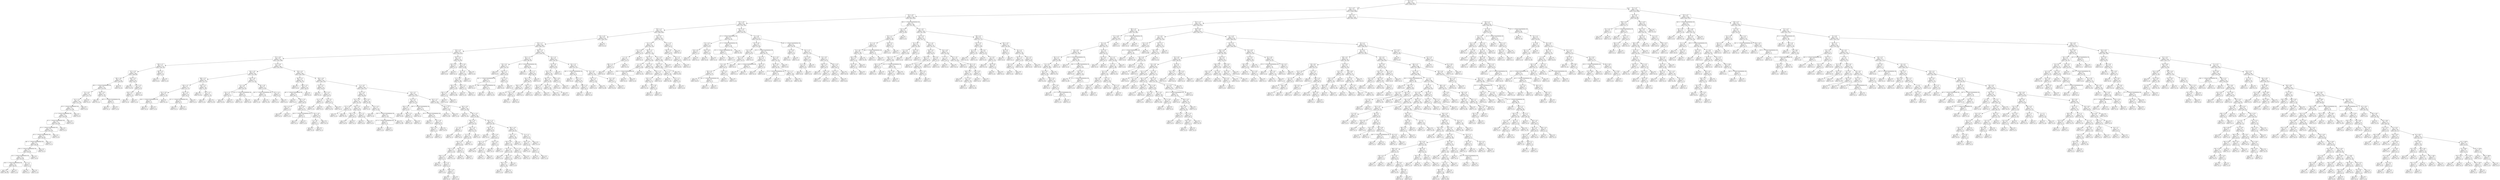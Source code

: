 digraph Tree {
node [shape=box, style="rounded", color="black", fontname=helvetica] ;
edge [fontname=helvetica] ;
0 [label="102 <= 2.5\ngini = 0.5\nsamples = 3436\nvalue = [2680, 2675]"] ;
1 [label="213 <= -0.5\ngini = 0.5\nsamples = 2270\nvalue = [1548, 1989]"] ;
0 -> 1 [labeldistance=2.5, labelangle=45, headlabel="True"] ;
2 [label="153 <= -0.6\ngini = 0.5\nsamples = 1160\nvalue = [851, 934]"] ;
1 -> 2 ;
3 [label="374 <= -0.8\ngini = 0.5\nsamples = 965\nvalue = [754, 740]"] ;
2 -> 3 ;
4 [label="159 <= -1.2\ngini = 0.5\nsamples = 811\nvalue = [609, 649]"] ;
3 -> 4 ;
5 [label="191 <= -0.6\ngini = 0.5\nsamples = 705\nvalue = [560, 534]"] ;
4 -> 5 ;
6 [label="370 <= -1.7\ngini = 0.5\nsamples = 699\nvalue = [560, 523]"] ;
5 -> 6 ;
7 [label="129 <= -1.6\ngini = 0.5\nsamples = 571\nvalue = [424, 447]"] ;
6 -> 7 ;
8 [label="372 <= -6.0\ngini = 0.5\nsamples = 537\nvalue = [414, 398]"] ;
7 -> 8 ;
9 [label="338 <= -2.7\ngini = 0.5\nsamples = 175\nvalue = [161, 95]"] ;
8 -> 9 ;
10 [label="127 <= -5.9\ngini = 0.5\nsamples = 169\nvalue = [160, 89]"] ;
9 -> 10 ;
11 [label="360 <= -0.6\ngini = 0.5\nsamples = 143\nvalue = [124, 85]"] ;
10 -> 11 ;
12 [label="395 <= -1.7014117331926443e+38\ngini = 0.5\nsamples = 137\nvalue = [113, 85]"] ;
11 -> 12 ;
13 [label="171 <= 2.6\ngini = 0.5\nsamples = 127\nvalue = [111, 73]"] ;
12 -> 13 ;
14 [label="221 <= -4.3\ngini = 0.5\nsamples = 126\nvalue = [111, 70]"] ;
13 -> 14 ;
15 [label="30 <= -1.7014117331926443e+38\ngini = 0.5\nsamples = 123\nvalue = [111, 66]"] ;
14 -> 15 ;
16 [label="1 <= -1.7014117331926443e+38\ngini = 0.5\nsamples = 118\nvalue = [105, 66]"] ;
15 -> 16 ;
17 [label="62 <= -1.7014117331926443e+38\ngini = 0.5\nsamples = 116\nvalue = [101, 66]"] ;
16 -> 17 ;
18 [label="54 <= -1.7014117331926443e+38\ngini = 0.5\nsamples = 115\nvalue = [101, 65]"] ;
17 -> 18 ;
19 [label="29 <= -1.7014117331926443e+38\ngini = 0.5\nsamples = 113\nvalue = [99, 65]"] ;
18 -> 19 ;
20 [label="381 <= -1.7014117331926443e+38\ngini = 0.5\nsamples = 112\nvalue = [99, 64]"] ;
19 -> 20 ;
21 [label="379 <= -1.7014117331926443e+38\ngini = 0.5\nsamples = 111\nvalue = [99, 63]"] ;
20 -> 21 ;
22 [label="19 <= -1.7014117331926443e+38\ngini = 0.5\nsamples = 109\nvalue = [95, 63]"] ;
21 -> 22 ;
23 [label="238 <= -1.7014117331926443e+38\ngini = 0.5\nsamples = 107\nvalue = [94, 61]"] ;
22 -> 23 ;
24 [label="gini = 0.5\nsamples = 106\nvalue = [93, 61]"] ;
23 -> 24 ;
25 [label="gini = 0.0\nsamples = 1\nvalue = [1, 0]"] ;
23 -> 25 ;
26 [label="19 <= 1.1\ngini = 0.4\nsamples = 2\nvalue = [1, 2]"] ;
22 -> 26 ;
27 [label="gini = 0.0\nsamples = 1\nvalue = [0, 2]"] ;
26 -> 27 ;
28 [label="gini = 0.0\nsamples = 1\nvalue = [1, 0]"] ;
26 -> 28 ;
29 [label="gini = 0.0\nsamples = 2\nvalue = [4, 0]"] ;
21 -> 29 ;
30 [label="gini = 0.0\nsamples = 1\nvalue = [0, 1]"] ;
20 -> 30 ;
31 [label="gini = 0.0\nsamples = 1\nvalue = [0, 1]"] ;
19 -> 31 ;
32 [label="gini = 0.0\nsamples = 2\nvalue = [2, 0]"] ;
18 -> 32 ;
33 [label="gini = 0.0\nsamples = 1\nvalue = [0, 1]"] ;
17 -> 33 ;
34 [label="gini = 0.0\nsamples = 2\nvalue = [4, 0]"] ;
16 -> 34 ;
35 [label="gini = 0.0\nsamples = 5\nvalue = [6, 0]"] ;
15 -> 35 ;
36 [label="gini = 0.0\nsamples = 3\nvalue = [0, 4]"] ;
14 -> 36 ;
37 [label="gini = 0.0\nsamples = 1\nvalue = [0, 3]"] ;
13 -> 37 ;
38 [label="358 <= -5.0\ngini = 0.2\nsamples = 10\nvalue = [2, 12]"] ;
12 -> 38 ;
39 [label="gini = 0.0\nsamples = 7\nvalue = [0, 11]"] ;
38 -> 39 ;
40 [label="387 <= -1.7014117331926443e+38\ngini = 0.4\nsamples = 3\nvalue = [2, 1]"] ;
38 -> 40 ;
41 [label="gini = 0.0\nsamples = 1\nvalue = [0, 1]"] ;
40 -> 41 ;
42 [label="gini = 0.0\nsamples = 2\nvalue = [2, 0]"] ;
40 -> 42 ;
43 [label="gini = 0.0\nsamples = 6\nvalue = [11, 0]"] ;
11 -> 43 ;
44 [label="290 <= -4.2\ngini = 0.2\nsamples = 26\nvalue = [36, 4]"] ;
10 -> 44 ;
45 [label="gini = 0.0\nsamples = 18\nvalue = [31, 0]"] ;
44 -> 45 ;
46 [label="275 <= -4.1\ngini = 0.5\nsamples = 8\nvalue = [5, 4]"] ;
44 -> 46 ;
47 [label="336 <= -4.2\ngini = 0.3\nsamples = 5\nvalue = [1, 4]"] ;
46 -> 47 ;
48 [label="gini = 0.0\nsamples = 4\nvalue = [0, 4]"] ;
47 -> 48 ;
49 [label="gini = 0.0\nsamples = 1\nvalue = [1, 0]"] ;
47 -> 49 ;
50 [label="gini = 0.0\nsamples = 3\nvalue = [4, 0]"] ;
46 -> 50 ;
51 [label="299 <= 2.5\ngini = 0.2\nsamples = 6\nvalue = [1, 6]"] ;
9 -> 51 ;
52 [label="gini = 0.0\nsamples = 5\nvalue = [0, 6]"] ;
51 -> 52 ;
53 [label="gini = 0.0\nsamples = 1\nvalue = [1, 0]"] ;
51 -> 53 ;
54 [label="173 <= -4.8\ngini = 0.5\nsamples = 362\nvalue = [253, 303]"] ;
8 -> 54 ;
55 [label="218 <= -4.9\ngini = 0.4\nsamples = 96\nvalue = [33, 109]"] ;
54 -> 55 ;
56 [label="388 <= -5.5\ngini = 0.2\nsamples = 59\nvalue = [12, 73]"] ;
55 -> 56 ;
57 [label="329 <= -5.7\ngini = 0.5\nsamples = 21\nvalue = [11, 17]"] ;
56 -> 57 ;
58 [label="231 <= -6.0\ngini = 0.3\nsamples = 11\nvalue = [3, 14]"] ;
57 -> 58 ;
59 [label="238 <= -1.7014117331926443e+38\ngini = 0.5\nsamples = 4\nvalue = [3, 2]"] ;
58 -> 59 ;
60 [label="gini = 0.0\nsamples = 2\nvalue = [0, 2]"] ;
59 -> 60 ;
61 [label="gini = 0.0\nsamples = 2\nvalue = [3, 0]"] ;
59 -> 61 ;
62 [label="gini = 0.0\nsamples = 7\nvalue = [0, 12]"] ;
58 -> 62 ;
63 [label="322 <= -5.5\ngini = 0.4\nsamples = 10\nvalue = [8, 3]"] ;
57 -> 63 ;
64 [label="151 <= -1.7014117331926443e+38\ngini = 0.2\nsamples = 8\nvalue = [8, 1]"] ;
63 -> 64 ;
65 [label="gini = 0.0\nsamples = 1\nvalue = [0, 1]"] ;
64 -> 65 ;
66 [label="gini = 0.0\nsamples = 7\nvalue = [8, 0]"] ;
64 -> 66 ;
67 [label="gini = 0.0\nsamples = 2\nvalue = [0, 2]"] ;
63 -> 67 ;
68 [label="218 <= -5.1\ngini = 0.0\nsamples = 38\nvalue = [1, 56]"] ;
56 -> 68 ;
69 [label="gini = 0.0\nsamples = 27\nvalue = [0, 41]"] ;
68 -> 69 ;
70 [label="247 <= -5.1\ngini = 0.1\nsamples = 11\nvalue = [1, 15]"] ;
68 -> 70 ;
71 [label="gini = 0.0\nsamples = 1\nvalue = [1, 0]"] ;
70 -> 71 ;
72 [label="gini = 0.0\nsamples = 10\nvalue = [0, 15]"] ;
70 -> 72 ;
73 [label="156 <= -4.8\ngini = 0.5\nsamples = 37\nvalue = [21, 36]"] ;
55 -> 73 ;
74 [label="33 <= -4.8\ngini = 0.5\nsamples = 16\nvalue = [16, 10]"] ;
73 -> 74 ;
75 [label="116 <= -4.7\ngini = 0.2\nsamples = 8\nvalue = [13, 2]"] ;
74 -> 75 ;
76 [label="gini = 0.0\nsamples = 6\nvalue = [13, 0]"] ;
75 -> 76 ;
77 [label="gini = 0.0\nsamples = 2\nvalue = [0, 2]"] ;
75 -> 77 ;
78 [label="312 <= -1.7014117331926443e+38\ngini = 0.4\nsamples = 8\nvalue = [3, 8]"] ;
74 -> 78 ;
79 [label="gini = 0.0\nsamples = 3\nvalue = [3, 0]"] ;
78 -> 79 ;
80 [label="gini = 0.0\nsamples = 5\nvalue = [0, 8]"] ;
78 -> 80 ;
81 [label="98 <= -3.8\ngini = 0.3\nsamples = 21\nvalue = [5, 26]"] ;
73 -> 81 ;
82 [label="163 <= -1.7014117331926443e+38\ngini = 0.1\nsamples = 15\nvalue = [1, 22]"] ;
81 -> 82 ;
83 [label="gini = 0.0\nsamples = 1\nvalue = [1, 0]"] ;
82 -> 83 ;
84 [label="gini = 0.0\nsamples = 14\nvalue = [0, 22]"] ;
82 -> 84 ;
85 [label="357 <= -4.1\ngini = 0.5\nsamples = 6\nvalue = [4, 4]"] ;
81 -> 85 ;
86 [label="gini = 0.0\nsamples = 3\nvalue = [4, 0]"] ;
85 -> 86 ;
87 [label="gini = 0.0\nsamples = 3\nvalue = [0, 4]"] ;
85 -> 87 ;
88 [label="158 <= -4.5\ngini = 0.5\nsamples = 266\nvalue = [220, 194]"] ;
54 -> 88 ;
89 [label="382 <= -5.2\ngini = 0.3\nsamples = 44\nvalue = [56, 15]"] ;
88 -> 89 ;
90 [label="gini = 0.0\nsamples = 5\nvalue = [0, 6]"] ;
89 -> 90 ;
91 [label="266 <= -1.9\ngini = 0.2\nsamples = 39\nvalue = [56, 9]"] ;
89 -> 91 ;
92 [label="88 <= -1.7014117331926443e+38\ngini = 0.2\nsamples = 37\nvalue = [56, 7]"] ;
91 -> 92 ;
93 [label="gini = 0.0\nsamples = 1\nvalue = [0, 3]"] ;
92 -> 93 ;
94 [label="109 <= -5.0\ngini = 0.1\nsamples = 36\nvalue = [56, 4]"] ;
92 -> 94 ;
95 [label="355 <= -3.7\ngini = 0.4\nsamples = 3\nvalue = [1, 2]"] ;
94 -> 95 ;
96 [label="gini = 0.0\nsamples = 2\nvalue = [0, 2]"] ;
95 -> 96 ;
97 [label="gini = 0.0\nsamples = 1\nvalue = [1, 0]"] ;
95 -> 97 ;
98 [label="370 <= -4.8\ngini = 0.1\nsamples = 33\nvalue = [55, 2]"] ;
94 -> 98 ;
99 [label="320 <= -1.7014117331926443e+38\ngini = 0.4\nsamples = 3\nvalue = [3, 1]"] ;
98 -> 99 ;
100 [label="gini = 0.0\nsamples = 1\nvalue = [0, 1]"] ;
99 -> 100 ;
101 [label="gini = 0.0\nsamples = 2\nvalue = [3, 0]"] ;
99 -> 101 ;
102 [label="154 <= -4.8\ngini = 0.0\nsamples = 30\nvalue = [52, 1]"] ;
98 -> 102 ;
103 [label="8 <= -4.8\ngini = 0.3\nsamples = 3\nvalue = [5, 1]"] ;
102 -> 103 ;
104 [label="gini = 0.0\nsamples = 2\nvalue = [5, 0]"] ;
103 -> 104 ;
105 [label="gini = 0.0\nsamples = 1\nvalue = [0, 1]"] ;
103 -> 105 ;
106 [label="gini = 0.0\nsamples = 27\nvalue = [47, 0]"] ;
102 -> 106 ;
107 [label="gini = 0.0\nsamples = 2\nvalue = [0, 2]"] ;
91 -> 107 ;
108 [label="294 <= -4.9\ngini = 0.5\nsamples = 222\nvalue = [164, 179]"] ;
88 -> 108 ;
109 [label="110 <= -4.7\ngini = 0.3\nsamples = 16\nvalue = [24, 6]"] ;
108 -> 109 ;
110 [label="gini = 0.0\nsamples = 2\nvalue = [0, 3]"] ;
109 -> 110 ;
111 [label="182 <= -4.3\ngini = 0.2\nsamples = 14\nvalue = [24, 3]"] ;
109 -> 111 ;
112 [label="61 <= -4.1\ngini = 0.4\nsamples = 3\nvalue = [1, 2]"] ;
111 -> 112 ;
113 [label="gini = 0.0\nsamples = 1\nvalue = [1, 0]"] ;
112 -> 113 ;
114 [label="gini = 0.0\nsamples = 2\nvalue = [0, 2]"] ;
112 -> 114 ;
115 [label="24 <= -0.1\ngini = 0.1\nsamples = 11\nvalue = [23, 1]"] ;
111 -> 115 ;
116 [label="gini = 0.0\nsamples = 10\nvalue = [23, 0]"] ;
115 -> 116 ;
117 [label="gini = 0.0\nsamples = 1\nvalue = [0, 1]"] ;
115 -> 117 ;
118 [label="13 <= -3.9\ngini = 0.5\nsamples = 206\nvalue = [140, 173]"] ;
108 -> 118 ;
119 [label="222 <= -4.0\ngini = 0.4\nsamples = 57\nvalue = [28, 66]"] ;
118 -> 119 ;
120 [label="157 <= -4.4\ngini = 0.5\nsamples = 29\nvalue = [22, 24]"] ;
119 -> 120 ;
121 [label="277 <= -4.6\ngini = 0.2\nsamples = 9\nvalue = [2, 15]"] ;
120 -> 121 ;
122 [label="gini = 0.0\nsamples = 1\nvalue = [2, 0]"] ;
121 -> 122 ;
123 [label="gini = 0.0\nsamples = 8\nvalue = [0, 15]"] ;
121 -> 123 ;
124 [label="249 <= -4.1\ngini = 0.4\nsamples = 20\nvalue = [20, 9]"] ;
120 -> 124 ;
125 [label="354 <= -3.4\ngini = 0.1\nsamples = 13\nvalue = [16, 1]"] ;
124 -> 125 ;
126 [label="gini = 0.0\nsamples = 12\nvalue = [16, 0]"] ;
125 -> 126 ;
127 [label="gini = 0.0\nsamples = 1\nvalue = [0, 1]"] ;
125 -> 127 ;
128 [label="19 <= -3.7\ngini = 0.4\nsamples = 7\nvalue = [4, 8]"] ;
124 -> 128 ;
129 [label="gini = 0.0\nsamples = 5\nvalue = [0, 8]"] ;
128 -> 129 ;
130 [label="gini = 0.0\nsamples = 2\nvalue = [4, 0]"] ;
128 -> 130 ;
131 [label="185 <= -4.2\ngini = 0.2\nsamples = 28\nvalue = [6, 42]"] ;
119 -> 131 ;
132 [label="gini = 0.0\nsamples = 3\nvalue = [3, 0]"] ;
131 -> 132 ;
133 [label="274 <= -4.3\ngini = 0.1\nsamples = 25\nvalue = [3, 42]"] ;
131 -> 133 ;
134 [label="gini = 0.0\nsamples = 2\nvalue = [2, 0]"] ;
133 -> 134 ;
135 [label="144 <= -1.7014117331926443e+38\ngini = 0.0\nsamples = 23\nvalue = [1, 42]"] ;
133 -> 135 ;
136 [label="217 <= -1.7014117331926443e+38\ngini = 0.3\nsamples = 3\nvalue = [1, 4]"] ;
135 -> 136 ;
137 [label="gini = 0.0\nsamples = 1\nvalue = [1, 0]"] ;
136 -> 137 ;
138 [label="gini = 0.0\nsamples = 2\nvalue = [0, 4]"] ;
136 -> 138 ;
139 [label="gini = 0.0\nsamples = 20\nvalue = [0, 38]"] ;
135 -> 139 ;
140 [label="20 <= -3.7\ngini = 0.5\nsamples = 149\nvalue = [112, 107]"] ;
118 -> 140 ;
141 [label="62 <= -4.1\ngini = 0.4\nsamples = 36\nvalue = [37, 13]"] ;
140 -> 141 ;
142 [label="196 <= -2.7\ngini = 0.4\nsamples = 9\nvalue = [3, 9]"] ;
141 -> 142 ;
143 [label="gini = 0.0\nsamples = 6\nvalue = [0, 8]"] ;
142 -> 143 ;
144 [label="382 <= -2.3\ngini = 0.4\nsamples = 3\nvalue = [3, 1]"] ;
142 -> 144 ;
145 [label="gini = 0.0\nsamples = 2\nvalue = [3, 0]"] ;
144 -> 145 ;
146 [label="gini = 0.0\nsamples = 1\nvalue = [0, 1]"] ;
144 -> 146 ;
147 [label="204 <= -1.7014117331926443e+38\ngini = 0.2\nsamples = 27\nvalue = [34, 4]"] ;
141 -> 147 ;
148 [label="gini = 0.0\nsamples = 2\nvalue = [0, 2]"] ;
147 -> 148 ;
149 [label="36 <= -1.7014117331926443e+38\ngini = 0.1\nsamples = 25\nvalue = [34, 2]"] ;
147 -> 149 ;
150 [label="gini = 0.0\nsamples = 1\nvalue = [0, 1]"] ;
149 -> 150 ;
151 [label="24 <= -4.0\ngini = 0.1\nsamples = 24\nvalue = [34, 1]"] ;
149 -> 151 ;
152 [label="218 <= -3.9\ngini = 0.5\nsamples = 2\nvalue = [1, 1]"] ;
151 -> 152 ;
153 [label="gini = 0.0\nsamples = 1\nvalue = [1, 0]"] ;
152 -> 153 ;
154 [label="gini = 0.0\nsamples = 1\nvalue = [0, 1]"] ;
152 -> 154 ;
155 [label="gini = 0.0\nsamples = 22\nvalue = [33, 0]"] ;
151 -> 155 ;
156 [label="224 <= -3.7\ngini = 0.5\nsamples = 113\nvalue = [75, 94]"] ;
140 -> 156 ;
157 [label="399 <= -1.8\ngini = 0.1\nsamples = 11\nvalue = [1, 16]"] ;
156 -> 157 ;
158 [label="gini = 0.0\nsamples = 10\nvalue = [0, 16]"] ;
157 -> 158 ;
159 [label="gini = 0.0\nsamples = 1\nvalue = [1, 0]"] ;
157 -> 159 ;
160 [label="342 <= -3.8\ngini = 0.5\nsamples = 102\nvalue = [74, 78]"] ;
156 -> 160 ;
161 [label="gini = 0.0\nsamples = 6\nvalue = [0, 10]"] ;
160 -> 161 ;
162 [label="387 <= -2.4\ngini = 0.5\nsamples = 96\nvalue = [74, 68]"] ;
160 -> 162 ;
163 [label="307 <= -3.4\ngini = 0.5\nsamples = 37\nvalue = [19, 32]"] ;
162 -> 163 ;
164 [label="5 <= -3.8\ngini = 0.2\nsamples = 7\nvalue = [8, 1]"] ;
163 -> 164 ;
165 [label="gini = 0.0\nsamples = 1\nvalue = [0, 1]"] ;
164 -> 165 ;
166 [label="gini = 0.0\nsamples = 6\nvalue = [8, 0]"] ;
164 -> 166 ;
167 [label="367 <= -2.2\ngini = 0.4\nsamples = 30\nvalue = [11, 31]"] ;
163 -> 167 ;
168 [label="8 <= -2.4\ngini = 0.3\nsamples = 28\nvalue = [9, 31]"] ;
167 -> 168 ;
169 [label="370 <= -2.7\ngini = 0.4\nsamples = 21\nvalue = [9, 20]"] ;
168 -> 169 ;
170 [label="222 <= -2.9\ngini = 0.2\nsamples = 15\nvalue = [3, 19]"] ;
169 -> 170 ;
171 [label="349 <= -3.3\ngini = 0.4\nsamples = 8\nvalue = [3, 7]"] ;
170 -> 171 ;
172 [label="gini = 0.0\nsamples = 4\nvalue = [0, 6]"] ;
171 -> 172 ;
173 [label="88 <= -3.1\ngini = 0.4\nsamples = 4\nvalue = [3, 1]"] ;
171 -> 173 ;
174 [label="gini = 0.0\nsamples = 2\nvalue = [2, 0]"] ;
173 -> 174 ;
175 [label="300 <= -3.0\ngini = 0.5\nsamples = 2\nvalue = [1, 1]"] ;
173 -> 175 ;
176 [label="gini = 0.0\nsamples = 1\nvalue = [0, 1]"] ;
175 -> 176 ;
177 [label="gini = 0.0\nsamples = 1\nvalue = [1, 0]"] ;
175 -> 177 ;
178 [label="gini = 0.0\nsamples = 7\nvalue = [0, 12]"] ;
170 -> 178 ;
179 [label="362 <= -2.3\ngini = 0.2\nsamples = 6\nvalue = [6, 1]"] ;
169 -> 179 ;
180 [label="gini = 0.0\nsamples = 5\nvalue = [6, 0]"] ;
179 -> 180 ;
181 [label="gini = 0.0\nsamples = 1\nvalue = [0, 1]"] ;
179 -> 181 ;
182 [label="gini = 0.0\nsamples = 7\nvalue = [0, 11]"] ;
168 -> 182 ;
183 [label="gini = 0.0\nsamples = 2\nvalue = [2, 0]"] ;
167 -> 183 ;
184 [label="291 <= -2.1\ngini = 0.5\nsamples = 59\nvalue = [55, 36]"] ;
162 -> 184 ;
185 [label="222 <= -2.8\ngini = 0.2\nsamples = 18\nvalue = [29, 4]"] ;
184 -> 185 ;
186 [label="gini = 0.0\nsamples = 1\nvalue = [0, 1]"] ;
185 -> 186 ;
187 [label="310 <= -2.0\ngini = 0.2\nsamples = 17\nvalue = [29, 3]"] ;
185 -> 187 ;
188 [label="234 <= -2.1\ngini = 0.1\nsamples = 14\nvalue = [28, 1]"] ;
187 -> 188 ;
189 [label="gini = 0.0\nsamples = 12\nvalue = [26, 0]"] ;
188 -> 189 ;
190 [label="67 <= -1.9\ngini = 0.4\nsamples = 2\nvalue = [2, 1]"] ;
188 -> 190 ;
191 [label="gini = 0.0\nsamples = 1\nvalue = [0, 1]"] ;
190 -> 191 ;
192 [label="gini = 0.0\nsamples = 1\nvalue = [2, 0]"] ;
190 -> 192 ;
193 [label="225 <= -2.0\ngini = 0.4\nsamples = 3\nvalue = [1, 2]"] ;
187 -> 193 ;
194 [label="gini = 0.0\nsamples = 2\nvalue = [0, 2]"] ;
193 -> 194 ;
195 [label="gini = 0.0\nsamples = 1\nvalue = [1, 0]"] ;
193 -> 195 ;
196 [label="206 <= -1.8\ngini = 0.5\nsamples = 41\nvalue = [26, 32]"] ;
184 -> 196 ;
197 [label="274 <= -1.7\ngini = 0.4\nsamples = 26\nvalue = [11, 28]"] ;
196 -> 197 ;
198 [label="220 <= -1.8\ngini = 0.3\nsamples = 23\nvalue = [7, 28]"] ;
197 -> 198 ;
199 [label="179 <= -2.3\ngini = 0.2\nsamples = 18\nvalue = [3, 25]"] ;
198 -> 199 ;
200 [label="gini = 0.0\nsamples = 1\nvalue = [1, 0]"] ;
199 -> 200 ;
201 [label="186 <= -1.8\ngini = 0.1\nsamples = 17\nvalue = [2, 25]"] ;
199 -> 201 ;
202 [label="363 <= -2.4\ngini = 0.1\nsamples = 16\nvalue = [1, 25]"] ;
201 -> 202 ;
203 [label="gini = 0.0\nsamples = 1\nvalue = [1, 0]"] ;
202 -> 203 ;
204 [label="gini = 0.0\nsamples = 15\nvalue = [0, 25]"] ;
202 -> 204 ;
205 [label="gini = 0.0\nsamples = 1\nvalue = [1, 0]"] ;
201 -> 205 ;
206 [label="312 <= -1.8\ngini = 0.5\nsamples = 5\nvalue = [4, 3]"] ;
198 -> 206 ;
207 [label="gini = 0.0\nsamples = 2\nvalue = [4, 0]"] ;
206 -> 207 ;
208 [label="gini = 0.0\nsamples = 3\nvalue = [0, 3]"] ;
206 -> 208 ;
209 [label="gini = 0.0\nsamples = 3\nvalue = [4, 0]"] ;
197 -> 209 ;
210 [label="73 <= -1.7\ngini = 0.3\nsamples = 15\nvalue = [15, 4]"] ;
196 -> 210 ;
211 [label="139 <= -1.9\ngini = 0.5\nsamples = 8\nvalue = [4, 4]"] ;
210 -> 211 ;
212 [label="gini = 0.0\nsamples = 3\nvalue = [3, 0]"] ;
211 -> 212 ;
213 [label="192 <= -1.6\ngini = 0.3\nsamples = 5\nvalue = [1, 4]"] ;
211 -> 213 ;
214 [label="gini = 0.0\nsamples = 4\nvalue = [0, 4]"] ;
213 -> 214 ;
215 [label="gini = 0.0\nsamples = 1\nvalue = [1, 0]"] ;
213 -> 215 ;
216 [label="gini = 0.0\nsamples = 7\nvalue = [11, 0]"] ;
210 -> 216 ;
217 [label="295 <= -4.2\ngini = 0.3\nsamples = 34\nvalue = [10, 49]"] ;
7 -> 217 ;
218 [label="129 <= -0.7\ngini = 0.5\nsamples = 5\nvalue = [5, 3]"] ;
217 -> 218 ;
219 [label="gini = 0.0\nsamples = 2\nvalue = [5, 0]"] ;
218 -> 219 ;
220 [label="gini = 0.0\nsamples = 3\nvalue = [0, 3]"] ;
218 -> 220 ;
221 [label="287 <= -0.8\ngini = 0.2\nsamples = 29\nvalue = [5, 46]"] ;
217 -> 221 ;
222 [label="79 <= -0.9\ngini = 0.1\nsamples = 27\nvalue = [3, 46]"] ;
221 -> 222 ;
223 [label="47 <= -0.8\ngini = 0.1\nsamples = 26\nvalue = [2, 46]"] ;
222 -> 223 ;
224 [label="209 <= -2.3\ngini = 0.0\nsamples = 24\nvalue = [1, 45]"] ;
223 -> 224 ;
225 [label="106 <= -1.9\ngini = 0.3\nsamples = 4\nvalue = [1, 5]"] ;
224 -> 225 ;
226 [label="gini = 0.0\nsamples = 1\nvalue = [1, 0]"] ;
225 -> 226 ;
227 [label="gini = 0.0\nsamples = 3\nvalue = [0, 5]"] ;
225 -> 227 ;
228 [label="gini = 0.0\nsamples = 20\nvalue = [0, 40]"] ;
224 -> 228 ;
229 [label="182 <= -1.2\ngini = 0.5\nsamples = 2\nvalue = [1, 1]"] ;
223 -> 229 ;
230 [label="gini = 0.0\nsamples = 1\nvalue = [1, 0]"] ;
229 -> 230 ;
231 [label="gini = 0.0\nsamples = 1\nvalue = [0, 1]"] ;
229 -> 231 ;
232 [label="gini = 0.0\nsamples = 1\nvalue = [1, 0]"] ;
222 -> 232 ;
233 [label="gini = 0.0\nsamples = 2\nvalue = [2, 0]"] ;
221 -> 233 ;
234 [label="308 <= -1.4\ngini = 0.5\nsamples = 128\nvalue = [136, 76]"] ;
6 -> 234 ;
235 [label="324 <= -1.7\ngini = 0.3\nsamples = 64\nvalue = [80, 20]"] ;
234 -> 235 ;
236 [label="38 <= -3.2\ngini = 0.5\nsamples = 22\nvalue = [16, 14]"] ;
235 -> 236 ;
237 [label="gini = 0.0\nsamples = 4\nvalue = [0, 6]"] ;
236 -> 237 ;
238 [label="264 <= -1.7\ngini = 0.4\nsamples = 18\nvalue = [16, 8]"] ;
236 -> 238 ;
239 [label="387 <= -1.7014117331926443e+38\ngini = 0.2\nsamples = 12\nvalue = [15, 2]"] ;
238 -> 239 ;
240 [label="gini = 0.0\nsamples = 1\nvalue = [0, 1]"] ;
239 -> 240 ;
241 [label="196 <= -1.7014117331926443e+38\ngini = 0.1\nsamples = 11\nvalue = [15, 1]"] ;
239 -> 241 ;
242 [label="gini = 0.0\nsamples = 1\nvalue = [0, 1]"] ;
241 -> 242 ;
243 [label="gini = 0.0\nsamples = 10\nvalue = [15, 0]"] ;
241 -> 243 ;
244 [label="111 <= -1.3\ngini = 0.2\nsamples = 6\nvalue = [1, 6]"] ;
238 -> 244 ;
245 [label="gini = 0.0\nsamples = 5\nvalue = [0, 6]"] ;
244 -> 245 ;
246 [label="gini = 0.0\nsamples = 1\nvalue = [1, 0]"] ;
244 -> 246 ;
247 [label="48 <= -1.7014117331926443e+38\ngini = 0.2\nsamples = 42\nvalue = [64, 6]"] ;
235 -> 247 ;
248 [label="gini = 0.0\nsamples = 2\nvalue = [0, 2]"] ;
247 -> 248 ;
249 [label="253 <= -1.1\ngini = 0.1\nsamples = 40\nvalue = [64, 4]"] ;
247 -> 249 ;
250 [label="292 <= -1.3\ngini = 0.1\nsamples = 38\nvalue = [64, 2]"] ;
249 -> 250 ;
251 [label="306 <= -1.4\ngini = 0.0\nsamples = 35\nvalue = [60, 1]"] ;
250 -> 251 ;
252 [label="gini = 0.0\nsamples = 30\nvalue = [54, 0]"] ;
251 -> 252 ;
253 [label="110 <= -1.6\ngini = 0.2\nsamples = 5\nvalue = [6, 1]"] ;
251 -> 253 ;
254 [label="gini = 0.0\nsamples = 1\nvalue = [0, 1]"] ;
253 -> 254 ;
255 [label="gini = 0.0\nsamples = 4\nvalue = [6, 0]"] ;
253 -> 255 ;
256 [label="128 <= -1.5\ngini = 0.3\nsamples = 3\nvalue = [4, 1]"] ;
250 -> 256 ;
257 [label="gini = 0.0\nsamples = 1\nvalue = [0, 1]"] ;
256 -> 257 ;
258 [label="gini = 0.0\nsamples = 2\nvalue = [4, 0]"] ;
256 -> 258 ;
259 [label="gini = 0.0\nsamples = 2\nvalue = [0, 2]"] ;
249 -> 259 ;
260 [label="29 <= -1.4\ngini = 0.5\nsamples = 64\nvalue = [56, 56]"] ;
234 -> 260 ;
261 [label="95 <= -0.9\ngini = 0.3\nsamples = 28\nvalue = [9, 33]"] ;
260 -> 261 ;
262 [label="105 <= -1.2\ngini = 0.3\nsamples = 26\nvalue = [6, 33]"] ;
261 -> 262 ;
263 [label="386 <= -1.5\ngini = 0.2\nsamples = 24\nvalue = [4, 32]"] ;
262 -> 263 ;
264 [label="154 <= -1.2\ngini = 0.5\nsamples = 4\nvalue = [3, 2]"] ;
263 -> 264 ;
265 [label="gini = 0.0\nsamples = 2\nvalue = [3, 0]"] ;
264 -> 265 ;
266 [label="gini = 0.0\nsamples = 2\nvalue = [0, 2]"] ;
264 -> 266 ;
267 [label="354 <= -1.0\ngini = 0.1\nsamples = 20\nvalue = [1, 30]"] ;
263 -> 267 ;
268 [label="gini = 0.0\nsamples = 19\nvalue = [0, 30]"] ;
267 -> 268 ;
269 [label="gini = 0.0\nsamples = 1\nvalue = [1, 0]"] ;
267 -> 269 ;
270 [label="389 <= -0.6\ngini = 0.4\nsamples = 2\nvalue = [2, 1]"] ;
262 -> 270 ;
271 [label="gini = 0.0\nsamples = 1\nvalue = [2, 0]"] ;
270 -> 271 ;
272 [label="gini = 0.0\nsamples = 1\nvalue = [0, 1]"] ;
270 -> 272 ;
273 [label="gini = 0.0\nsamples = 2\nvalue = [3, 0]"] ;
261 -> 273 ;
274 [label="60 <= -1.2\ngini = 0.4\nsamples = 36\nvalue = [47, 23]"] ;
260 -> 274 ;
275 [label="184 <= -1.7014117331926443e+38\ngini = 0.2\nsamples = 17\nvalue = [30, 4]"] ;
274 -> 275 ;
276 [label="gini = 0.0\nsamples = 1\nvalue = [0, 2]"] ;
275 -> 276 ;
277 [label="281 <= -1.1\ngini = 0.1\nsamples = 16\nvalue = [30, 2]"] ;
275 -> 277 ;
278 [label="gini = 0.0\nsamples = 11\nvalue = [24, 0]"] ;
277 -> 278 ;
279 [label="189 <= -1.0\ngini = 0.4\nsamples = 5\nvalue = [6, 2]"] ;
277 -> 279 ;
280 [label="gini = 0.0\nsamples = 2\nvalue = [0, 2]"] ;
279 -> 280 ;
281 [label="gini = 0.0\nsamples = 3\nvalue = [6, 0]"] ;
279 -> 281 ;
282 [label="25 <= -0.9\ngini = 0.5\nsamples = 19\nvalue = [17, 19]"] ;
274 -> 282 ;
283 [label="322 <= -1.2\ngini = 0.2\nsamples = 12\nvalue = [2, 18]"] ;
282 -> 283 ;
284 [label="gini = 0.0\nsamples = 2\nvalue = [2, 0]"] ;
283 -> 284 ;
285 [label="gini = 0.0\nsamples = 10\nvalue = [0, 18]"] ;
283 -> 285 ;
286 [label="76 <= -0.9\ngini = 0.1\nsamples = 7\nvalue = [15, 1]"] ;
282 -> 286 ;
287 [label="gini = 0.0\nsamples = 6\nvalue = [15, 0]"] ;
286 -> 287 ;
288 [label="gini = 0.0\nsamples = 1\nvalue = [0, 1]"] ;
286 -> 288 ;
289 [label="gini = 0.0\nsamples = 6\nvalue = [0, 11]"] ;
5 -> 289 ;
290 [label="58 <= -0.7\ngini = 0.4\nsamples = 106\nvalue = [49, 115]"] ;
4 -> 290 ;
291 [label="42 <= -1.9\ngini = 0.3\nsamples = 89\nvalue = [30, 110]"] ;
290 -> 291 ;
292 [label="371 <= -0.9\ngini = 0.4\nsamples = 12\nvalue = [13, 5]"] ;
291 -> 292 ;
293 [label="1 <= -2.2\ngini = 0.2\nsamples = 10\nvalue = [13, 2]"] ;
292 -> 293 ;
294 [label="386 <= -1.1\ngini = 0.5\nsamples = 4\nvalue = [2, 2]"] ;
293 -> 294 ;
295 [label="gini = 0.0\nsamples = 2\nvalue = [0, 2]"] ;
294 -> 295 ;
296 [label="gini = 0.0\nsamples = 2\nvalue = [2, 0]"] ;
294 -> 296 ;
297 [label="gini = 0.0\nsamples = 6\nvalue = [11, 0]"] ;
293 -> 297 ;
298 [label="gini = 0.0\nsamples = 2\nvalue = [0, 3]"] ;
292 -> 298 ;
299 [label="185 <= -1.2\ngini = 0.2\nsamples = 77\nvalue = [17, 105]"] ;
291 -> 299 ;
300 [label="303 <= -1.3\ngini = 0.4\nsamples = 34\nvalue = [14, 36]"] ;
299 -> 300 ;
301 [label="2 <= -1.6\ngini = 0.1\nsamples = 16\nvalue = [2, 26]"] ;
300 -> 301 ;
302 [label="158 <= -1.7014117331926443e+38\ngini = 0.4\nsamples = 4\nvalue = [2, 5]"] ;
301 -> 302 ;
303 [label="gini = 0.0\nsamples = 2\nvalue = [0, 5]"] ;
302 -> 303 ;
304 [label="gini = 0.0\nsamples = 2\nvalue = [2, 0]"] ;
302 -> 304 ;
305 [label="gini = 0.0\nsamples = 12\nvalue = [0, 21]"] ;
301 -> 305 ;
306 [label="116 <= -1.4\ngini = 0.5\nsamples = 18\nvalue = [12, 10]"] ;
300 -> 306 ;
307 [label="gini = 0.0\nsamples = 5\nvalue = [0, 6]"] ;
306 -> 307 ;
308 [label="202 <= -1.1\ngini = 0.4\nsamples = 13\nvalue = [12, 4]"] ;
306 -> 308 ;
309 [label="145 <= -1.1\ngini = 0.2\nsamples = 11\nvalue = [12, 2]"] ;
308 -> 309 ;
310 [label="gini = 0.0\nsamples = 8\nvalue = [11, 0]"] ;
309 -> 310 ;
311 [label="84 <= -0.9\ngini = 0.4\nsamples = 3\nvalue = [1, 2]"] ;
309 -> 311 ;
312 [label="gini = 0.0\nsamples = 2\nvalue = [0, 2]"] ;
311 -> 312 ;
313 [label="gini = 0.0\nsamples = 1\nvalue = [1, 0]"] ;
311 -> 313 ;
314 [label="gini = 0.0\nsamples = 2\nvalue = [0, 2]"] ;
308 -> 314 ;
315 [label="251 <= -0.3\ngini = 0.1\nsamples = 43\nvalue = [3, 69]"] ;
299 -> 315 ;
316 [label="184 <= -1.0\ngini = 0.1\nsamples = 42\nvalue = [2, 69]"] ;
315 -> 316 ;
317 [label="347 <= -1.1\ngini = 0.1\nsamples = 14\nvalue = [2, 24]"] ;
316 -> 317 ;
318 [label="gini = 0.0\nsamples = 9\nvalue = [0, 20]"] ;
317 -> 318 ;
319 [label="275 <= -1.1\ngini = 0.4\nsamples = 5\nvalue = [2, 4]"] ;
317 -> 319 ;
320 [label="gini = 0.0\nsamples = 3\nvalue = [0, 4]"] ;
319 -> 320 ;
321 [label="gini = 0.0\nsamples = 2\nvalue = [2, 0]"] ;
319 -> 321 ;
322 [label="gini = 0.0\nsamples = 28\nvalue = [0, 45]"] ;
316 -> 322 ;
323 [label="gini = 0.0\nsamples = 1\nvalue = [1, 0]"] ;
315 -> 323 ;
324 [label="171 <= -0.7\ngini = 0.3\nsamples = 17\nvalue = [19, 5]"] ;
290 -> 324 ;
325 [label="296 <= -2.6\ngini = 0.2\nsamples = 14\nvalue = [19, 2]"] ;
324 -> 325 ;
326 [label="gini = 0.0\nsamples = 1\nvalue = [0, 1]"] ;
325 -> 326 ;
327 [label="99 <= 1.2\ngini = 0.1\nsamples = 13\nvalue = [19, 1]"] ;
325 -> 327 ;
328 [label="gini = 0.0\nsamples = 12\nvalue = [19, 0]"] ;
327 -> 328 ;
329 [label="gini = 0.0\nsamples = 1\nvalue = [0, 1]"] ;
327 -> 329 ;
330 [label="gini = 0.0\nsamples = 3\nvalue = [0, 3]"] ;
324 -> 330 ;
331 [label="297 <= -1.6\ngini = 0.5\nsamples = 154\nvalue = [145, 91]"] ;
3 -> 331 ;
332 [label="13 <= -1.7014117331926443e+38\ngini = 0.4\nsamples = 27\nvalue = [10, 29]"] ;
331 -> 332 ;
333 [label="371 <= 3.0\ngini = 0.5\nsamples = 12\nvalue = [9, 9]"] ;
332 -> 333 ;
334 [label="219 <= 0.5\ngini = 0.2\nsamples = 7\nvalue = [7, 1]"] ;
333 -> 334 ;
335 [label="gini = 0.0\nsamples = 6\nvalue = [7, 0]"] ;
334 -> 335 ;
336 [label="gini = 0.0\nsamples = 1\nvalue = [0, 1]"] ;
334 -> 336 ;
337 [label="309 <= 12.9\ngini = 0.3\nsamples = 5\nvalue = [2, 8]"] ;
333 -> 337 ;
338 [label="gini = 0.0\nsamples = 4\nvalue = [0, 8]"] ;
337 -> 338 ;
339 [label="gini = 0.0\nsamples = 1\nvalue = [2, 0]"] ;
337 -> 339 ;
340 [label="12 <= -1.7014117331926443e+38\ngini = 0.1\nsamples = 15\nvalue = [1, 20]"] ;
332 -> 340 ;
341 [label="275 <= -1.7014117331926443e+38\ngini = 0.5\nsamples = 2\nvalue = [1, 1]"] ;
340 -> 341 ;
342 [label="gini = 0.0\nsamples = 1\nvalue = [0, 1]"] ;
341 -> 342 ;
343 [label="gini = 0.0\nsamples = 1\nvalue = [1, 0]"] ;
341 -> 343 ;
344 [label="gini = 0.0\nsamples = 13\nvalue = [0, 19]"] ;
340 -> 344 ;
345 [label="73 <= -0.8\ngini = 0.4\nsamples = 127\nvalue = [135, 62]"] ;
331 -> 345 ;
346 [label="347 <= -0.8\ngini = 0.5\nsamples = 67\nvalue = [57, 46]"] ;
345 -> 346 ;
347 [label="313 <= 0.3\ngini = 0.3\nsamples = 28\nvalue = [33, 9]"] ;
346 -> 347 ;
348 [label="207 <= -0.6\ngini = 0.2\nsamples = 25\nvalue = [33, 5]"] ;
347 -> 348 ;
349 [label="55 <= -0.8\ngini = 0.2\nsamples = 23\nvalue = [33, 3]"] ;
348 -> 349 ;
350 [label="393 <= 0.5\ngini = 0.1\nsamples = 20\nvalue = [31, 1]"] ;
349 -> 350 ;
351 [label="gini = 0.0\nsamples = 18\nvalue = [28, 0]"] ;
350 -> 351 ;
352 [label="391 <= -1.7014117331926443e+38\ngini = 0.4\nsamples = 2\nvalue = [3, 1]"] ;
350 -> 352 ;
353 [label="gini = 0.0\nsamples = 1\nvalue = [3, 0]"] ;
352 -> 353 ;
354 [label="gini = 0.0\nsamples = 1\nvalue = [0, 1]"] ;
352 -> 354 ;
355 [label="110 <= -0.1\ngini = 0.5\nsamples = 3\nvalue = [2, 2]"] ;
349 -> 355 ;
356 [label="gini = 0.0\nsamples = 2\nvalue = [0, 2]"] ;
355 -> 356 ;
357 [label="gini = 0.0\nsamples = 1\nvalue = [2, 0]"] ;
355 -> 357 ;
358 [label="gini = 0.0\nsamples = 2\nvalue = [0, 2]"] ;
348 -> 358 ;
359 [label="gini = 0.0\nsamples = 3\nvalue = [0, 4]"] ;
347 -> 359 ;
360 [label="155 <= -1.7014117331926443e+38\ngini = 0.5\nsamples = 39\nvalue = [24, 37]"] ;
346 -> 360 ;
361 [label="343 <= 1.2\ngini = 0.4\nsamples = 12\nvalue = [12, 4]"] ;
360 -> 361 ;
362 [label="364 <= -1.7014117331926443e+38\ngini = 0.2\nsamples = 8\nvalue = [11, 1]"] ;
361 -> 362 ;
363 [label="gini = 0.0\nsamples = 1\nvalue = [0, 1]"] ;
362 -> 363 ;
364 [label="gini = 0.0\nsamples = 7\nvalue = [11, 0]"] ;
362 -> 364 ;
365 [label="329 <= 1.9\ngini = 0.4\nsamples = 4\nvalue = [1, 3]"] ;
361 -> 365 ;
366 [label="gini = 0.0\nsamples = 3\nvalue = [0, 3]"] ;
365 -> 366 ;
367 [label="gini = 0.0\nsamples = 1\nvalue = [1, 0]"] ;
365 -> 367 ;
368 [label="193 <= -0.6\ngini = 0.4\nsamples = 27\nvalue = [12, 33]"] ;
360 -> 368 ;
369 [label="361 <= -0.8\ngini = 0.3\nsamples = 25\nvalue = [8, 33]"] ;
368 -> 369 ;
370 [label="73 <= -1.7014117331926443e+38\ngini = 0.4\nsamples = 6\nvalue = [7, 3]"] ;
369 -> 370 ;
371 [label="gini = 0.0\nsamples = 2\nvalue = [0, 3]"] ;
370 -> 371 ;
372 [label="gini = 0.0\nsamples = 4\nvalue = [7, 0]"] ;
370 -> 372 ;
373 [label="277 <= -1.7\ngini = 0.1\nsamples = 19\nvalue = [1, 30]"] ;
369 -> 373 ;
374 [label="gini = 0.0\nsamples = 1\nvalue = [1, 0]"] ;
373 -> 374 ;
375 [label="gini = 0.0\nsamples = 18\nvalue = [0, 30]"] ;
373 -> 375 ;
376 [label="gini = 0.0\nsamples = 2\nvalue = [4, 0]"] ;
368 -> 376 ;
377 [label="391 <= -1.7014117331926443e+38\ngini = 0.3\nsamples = 60\nvalue = [78, 16]"] ;
345 -> 377 ;
378 [label="217 <= 0.0\ngini = 0.2\nsamples = 6\nvalue = [1, 6]"] ;
377 -> 378 ;
379 [label="gini = 0.0\nsamples = 5\nvalue = [0, 6]"] ;
378 -> 379 ;
380 [label="gini = 0.0\nsamples = 1\nvalue = [1, 0]"] ;
378 -> 380 ;
381 [label="162 <= -1.0\ngini = 0.2\nsamples = 54\nvalue = [77, 10]"] ;
377 -> 381 ;
382 [label="131 <= -0.8\ngini = 0.5\nsamples = 13\nvalue = [7, 6]"] ;
381 -> 382 ;
383 [label="21 <= -0.4\ngini = 0.4\nsamples = 8\nvalue = [2, 6]"] ;
382 -> 383 ;
384 [label="gini = 0.0\nsamples = 6\nvalue = [0, 6]"] ;
383 -> 384 ;
385 [label="gini = 0.0\nsamples = 2\nvalue = [2, 0]"] ;
383 -> 385 ;
386 [label="gini = 0.0\nsamples = 5\nvalue = [5, 0]"] ;
382 -> 386 ;
387 [label="19 <= -0.9\ngini = 0.1\nsamples = 41\nvalue = [70, 4]"] ;
381 -> 387 ;
388 [label="189 <= -1.0\ngini = 0.4\nsamples = 10\nvalue = [8, 3]"] ;
387 -> 388 ;
389 [label="gini = 0.0\nsamples = 6\nvalue = [7, 0]"] ;
388 -> 389 ;
390 [label="330 <= -0.8\ngini = 0.4\nsamples = 4\nvalue = [1, 3]"] ;
388 -> 390 ;
391 [label="gini = 0.0\nsamples = 1\nvalue = [1, 0]"] ;
390 -> 391 ;
392 [label="gini = 0.0\nsamples = 3\nvalue = [0, 3]"] ;
390 -> 392 ;
393 [label="285 <= -1.0\ngini = 0.0\nsamples = 31\nvalue = [62, 1]"] ;
387 -> 393 ;
394 [label="120 <= -0.7\ngini = 0.2\nsamples = 5\nvalue = [8, 1]"] ;
393 -> 394 ;
395 [label="gini = 0.0\nsamples = 1\nvalue = [0, 1]"] ;
394 -> 395 ;
396 [label="gini = 0.0\nsamples = 4\nvalue = [8, 0]"] ;
394 -> 396 ;
397 [label="gini = 0.0\nsamples = 26\nvalue = [54, 0]"] ;
393 -> 397 ;
398 [label="306 <= -1.7014117331926443e+38\ngini = 0.4\nsamples = 195\nvalue = [97, 194]"] ;
2 -> 398 ;
399 [label="133 <= 5.7\ngini = 0.2\nsamples = 36\nvalue = [6, 48]"] ;
398 -> 399 ;
400 [label="107 <= 1.2\ngini = 0.1\nsamples = 34\nvalue = [4, 48]"] ;
399 -> 400 ;
401 [label="47 <= 1.0\ngini = 0.1\nsamples = 31\nvalue = [2, 47]"] ;
400 -> 401 ;
402 [label="79 <= -0.6\ngini = 0.0\nsamples = 28\nvalue = [1, 44]"] ;
401 -> 402 ;
403 [label="249 <= -0.8\ngini = 0.2\nsamples = 7\nvalue = [1, 9]"] ;
402 -> 403 ;
404 [label="374 <= -0.6\ngini = 0.5\nsamples = 2\nvalue = [1, 1]"] ;
403 -> 404 ;
405 [label="gini = 0.0\nsamples = 1\nvalue = [0, 1]"] ;
404 -> 405 ;
406 [label="gini = 0.0\nsamples = 1\nvalue = [1, 0]"] ;
404 -> 406 ;
407 [label="gini = 0.0\nsamples = 5\nvalue = [0, 8]"] ;
403 -> 407 ;
408 [label="gini = 0.0\nsamples = 21\nvalue = [0, 35]"] ;
402 -> 408 ;
409 [label="288 <= -1.7014117331926443e+38\ngini = 0.4\nsamples = 3\nvalue = [1, 3]"] ;
401 -> 409 ;
410 [label="gini = 0.0\nsamples = 2\nvalue = [0, 3]"] ;
409 -> 410 ;
411 [label="gini = 0.0\nsamples = 1\nvalue = [1, 0]"] ;
409 -> 411 ;
412 [label="240 <= 2.3\ngini = 0.4\nsamples = 3\nvalue = [2, 1]"] ;
400 -> 412 ;
413 [label="gini = 0.0\nsamples = 2\nvalue = [2, 0]"] ;
412 -> 413 ;
414 [label="gini = 0.0\nsamples = 1\nvalue = [0, 1]"] ;
412 -> 414 ;
415 [label="gini = 0.0\nsamples = 2\nvalue = [2, 0]"] ;
399 -> 415 ;
416 [label="34 <= -0.1\ngini = 0.5\nsamples = 159\nvalue = [91, 146]"] ;
398 -> 416 ;
417 [label="218 <= -0.5\ngini = 0.5\nsamples = 92\nvalue = [64, 71]"] ;
416 -> 417 ;
418 [label="93 <= -0.3\ngini = 0.4\nsamples = 38\nvalue = [12, 38]"] ;
417 -> 418 ;
419 [label="67 <= -0.2\ngini = 0.2\nsamples = 31\nvalue = [5, 36]"] ;
418 -> 419 ;
420 [label="189 <= -1.2\ngini = 0.1\nsamples = 29\nvalue = [3, 36]"] ;
419 -> 420 ;
421 [label="109 <= -1.6\ngini = 0.4\nsamples = 3\nvalue = [2, 1]"] ;
420 -> 421 ;
422 [label="gini = 0.0\nsamples = 2\nvalue = [2, 0]"] ;
421 -> 422 ;
423 [label="gini = 0.0\nsamples = 1\nvalue = [0, 1]"] ;
421 -> 423 ;
424 [label="341 <= -1.7014117331926443e+38\ngini = 0.1\nsamples = 26\nvalue = [1, 35]"] ;
420 -> 424 ;
425 [label="362 <= -0.8\ngini = 0.4\nsamples = 4\nvalue = [1, 3]"] ;
424 -> 425 ;
426 [label="gini = 0.0\nsamples = 3\nvalue = [0, 3]"] ;
425 -> 426 ;
427 [label="gini = 0.0\nsamples = 1\nvalue = [1, 0]"] ;
425 -> 427 ;
428 [label="gini = 0.0\nsamples = 22\nvalue = [0, 32]"] ;
424 -> 428 ;
429 [label="gini = 0.0\nsamples = 2\nvalue = [2, 0]"] ;
419 -> 429 ;
430 [label="135 <= 0.2\ngini = 0.3\nsamples = 7\nvalue = [7, 2]"] ;
418 -> 430 ;
431 [label="gini = 0.0\nsamples = 5\nvalue = [7, 0]"] ;
430 -> 431 ;
432 [label="gini = 0.0\nsamples = 2\nvalue = [0, 2]"] ;
430 -> 432 ;
433 [label="75 <= -0.5\ngini = 0.5\nsamples = 54\nvalue = [52, 33]"] ;
417 -> 433 ;
434 [label="318 <= -0.2\ngini = 0.3\nsamples = 23\nvalue = [29, 5]"] ;
433 -> 434 ;
435 [label="198 <= -0.7\ngini = 0.1\nsamples = 19\nvalue = [26, 2]"] ;
434 -> 435 ;
436 [label="gini = 0.0\nsamples = 1\nvalue = [0, 1]"] ;
435 -> 436 ;
437 [label="213 <= -0.5\ngini = 0.1\nsamples = 18\nvalue = [26, 1]"] ;
435 -> 437 ;
438 [label="gini = 0.0\nsamples = 14\nvalue = [21, 0]"] ;
437 -> 438 ;
439 [label="253 <= -0.5\ngini = 0.3\nsamples = 4\nvalue = [5, 1]"] ;
437 -> 439 ;
440 [label="gini = 0.0\nsamples = 1\nvalue = [0, 1]"] ;
439 -> 440 ;
441 [label="gini = 0.0\nsamples = 3\nvalue = [5, 0]"] ;
439 -> 441 ;
442 [label="49 <= 0.4\ngini = 0.5\nsamples = 4\nvalue = [3, 3]"] ;
434 -> 442 ;
443 [label="gini = 0.0\nsamples = 2\nvalue = [0, 3]"] ;
442 -> 443 ;
444 [label="gini = 0.0\nsamples = 2\nvalue = [3, 0]"] ;
442 -> 444 ;
445 [label="124 <= -0.6\ngini = 0.5\nsamples = 31\nvalue = [23, 28]"] ;
433 -> 445 ;
446 [label="77 <= -1.1\ngini = 0.3\nsamples = 6\nvalue = [10, 2]"] ;
445 -> 446 ;
447 [label="gini = 0.0\nsamples = 1\nvalue = [0, 2]"] ;
446 -> 447 ;
448 [label="gini = 0.0\nsamples = 5\nvalue = [10, 0]"] ;
446 -> 448 ;
449 [label="66 <= -0.5\ngini = 0.4\nsamples = 25\nvalue = [13, 26]"] ;
445 -> 449 ;
450 [label="gini = 0.0\nsamples = 4\nvalue = [6, 0]"] ;
449 -> 450 ;
451 [label="183 <= -0.1\ngini = 0.3\nsamples = 21\nvalue = [7, 26]"] ;
449 -> 451 ;
452 [label="180 <= -0.5\ngini = 0.1\nsamples = 15\nvalue = [2, 23]"] ;
451 -> 452 ;
453 [label="gini = 0.0\nsamples = 1\nvalue = [1, 0]"] ;
452 -> 453 ;
454 [label="111 <= -0.5\ngini = 0.1\nsamples = 14\nvalue = [1, 23]"] ;
452 -> 454 ;
455 [label="gini = 0.0\nsamples = 1\nvalue = [1, 0]"] ;
454 -> 455 ;
456 [label="gini = 0.0\nsamples = 13\nvalue = [0, 23]"] ;
454 -> 456 ;
457 [label="293 <= -0.5\ngini = 0.5\nsamples = 6\nvalue = [5, 3]"] ;
451 -> 457 ;
458 [label="gini = 0.0\nsamples = 2\nvalue = [0, 3]"] ;
457 -> 458 ;
459 [label="gini = 0.0\nsamples = 4\nvalue = [5, 0]"] ;
457 -> 459 ;
460 [label="299 <= 0.3\ngini = 0.4\nsamples = 67\nvalue = [27, 75]"] ;
416 -> 460 ;
461 [label="367 <= -0.3\ngini = 0.2\nsamples = 32\nvalue = [7, 46]"] ;
460 -> 461 ;
462 [label="42 <= 3.6\ngini = 0.1\nsamples = 18\nvalue = [1, 31]"] ;
461 -> 462 ;
463 [label="gini = 0.0\nsamples = 17\nvalue = [0, 31]"] ;
462 -> 463 ;
464 [label="gini = 0.0\nsamples = 1\nvalue = [1, 0]"] ;
462 -> 464 ;
465 [label="95 <= 0.2\ngini = 0.4\nsamples = 14\nvalue = [6, 15]"] ;
461 -> 465 ;
466 [label="gini = 0.0\nsamples = 3\nvalue = [5, 0]"] ;
465 -> 466 ;
467 [label="31 <= 0.4\ngini = 0.1\nsamples = 11\nvalue = [1, 15]"] ;
465 -> 467 ;
468 [label="gini = 0.0\nsamples = 8\nvalue = [0, 13]"] ;
467 -> 468 ;
469 [label="365 <= 0.8\ngini = 0.4\nsamples = 3\nvalue = [1, 2]"] ;
467 -> 469 ;
470 [label="gini = 0.0\nsamples = 1\nvalue = [1, 0]"] ;
469 -> 470 ;
471 [label="gini = 0.0\nsamples = 2\nvalue = [0, 2]"] ;
469 -> 471 ;
472 [label="304 <= -0.4\ngini = 0.5\nsamples = 35\nvalue = [20, 29]"] ;
460 -> 472 ;
473 [label="86 <= 0.5\ngini = 0.2\nsamples = 6\nvalue = [9, 1]"] ;
472 -> 473 ;
474 [label="gini = 0.0\nsamples = 5\nvalue = [9, 0]"] ;
473 -> 474 ;
475 [label="gini = 0.0\nsamples = 1\nvalue = [0, 1]"] ;
473 -> 475 ;
476 [label="49 <= 1.2\ngini = 0.4\nsamples = 29\nvalue = [11, 28]"] ;
472 -> 476 ;
477 [label="359 <= -1.5\ngini = 0.2\nsamples = 19\nvalue = [3, 22]"] ;
476 -> 477 ;
478 [label="376 <= 4.1\ngini = 0.5\nsamples = 4\nvalue = [3, 3]"] ;
477 -> 478 ;
479 [label="gini = 0.0\nsamples = 3\nvalue = [3, 0]"] ;
478 -> 479 ;
480 [label="gini = 0.0\nsamples = 1\nvalue = [0, 3]"] ;
478 -> 480 ;
481 [label="gini = 0.0\nsamples = 15\nvalue = [0, 19]"] ;
477 -> 481 ;
482 [label="130 <= 3.5\ngini = 0.5\nsamples = 10\nvalue = [8, 6]"] ;
476 -> 482 ;
483 [label="gini = 0.0\nsamples = 6\nvalue = [8, 0]"] ;
482 -> 483 ;
484 [label="gini = 0.0\nsamples = 4\nvalue = [0, 6]"] ;
482 -> 484 ;
485 [label="240 <= 1.9\ngini = 0.5\nsamples = 1110\nvalue = [697, 1055]"] ;
1 -> 485 ;
486 [label="342 <= -1.4\ngini = 0.5\nsamples = 954\nvalue = [549, 953]"] ;
485 -> 486 ;
487 [label="186 <= 1.6\ngini = 0.3\nsamples = 143\nvalue = [43, 180]"] ;
486 -> 487 ;
488 [label="217 <= 14.8\ngini = 0.2\nsamples = 134\nvalue = [30, 177]"] ;
487 -> 488 ;
489 [label="59 <= 0.5\ngini = 0.2\nsamples = 132\nvalue = [28, 177]"] ;
488 -> 489 ;
490 [label="119 <= 0.6\ngini = 0.2\nsamples = 85\nvalue = [12, 126]"] ;
489 -> 490 ;
491 [label="381 <= 1.5\ngini = 0.1\nsamples = 69\nvalue = [6, 106]"] ;
490 -> 491 ;
492 [label="25 <= -0.2\ngini = 0.1\nsamples = 68\nvalue = [5, 106]"] ;
491 -> 492 ;
493 [label="119 <= -0.4\ngini = 0.2\nsamples = 26\nvalue = [5, 33]"] ;
492 -> 493 ;
494 [label="gini = 0.0\nsamples = 13\nvalue = [0, 23]"] ;
493 -> 494 ;
495 [label="220 <= -0.4\ngini = 0.4\nsamples = 13\nvalue = [5, 10]"] ;
493 -> 495 ;
496 [label="gini = 0.0\nsamples = 5\nvalue = [0, 7]"] ;
495 -> 496 ;
497 [label="111 <= -0.4\ngini = 0.5\nsamples = 8\nvalue = [5, 3]"] ;
495 -> 497 ;
498 [label="gini = 0.0\nsamples = 4\nvalue = [4, 0]"] ;
497 -> 498 ;
499 [label="9 <= -1.7014117331926443e+38\ngini = 0.4\nsamples = 4\nvalue = [1, 3]"] ;
497 -> 499 ;
500 [label="gini = 0.0\nsamples = 1\nvalue = [1, 0]"] ;
499 -> 500 ;
501 [label="gini = 0.0\nsamples = 3\nvalue = [0, 3]"] ;
499 -> 501 ;
502 [label="gini = 0.0\nsamples = 42\nvalue = [0, 73]"] ;
492 -> 502 ;
503 [label="gini = 0.0\nsamples = 1\nvalue = [1, 0]"] ;
491 -> 503 ;
504 [label="110 <= -1.7014117331926443e+38\ngini = 0.4\nsamples = 16\nvalue = [6, 20]"] ;
490 -> 504 ;
505 [label="gini = 0.0\nsamples = 1\nvalue = [2, 0]"] ;
504 -> 505 ;
506 [label="194 <= -1.7014117331926443e+38\ngini = 0.3\nsamples = 15\nvalue = [4, 20]"] ;
504 -> 506 ;
507 [label="gini = 0.0\nsamples = 3\nvalue = [3, 0]"] ;
506 -> 507 ;
508 [label="143 <= 0.9\ngini = 0.1\nsamples = 12\nvalue = [1, 20]"] ;
506 -> 508 ;
509 [label="gini = 0.0\nsamples = 10\nvalue = [0, 19]"] ;
508 -> 509 ;
510 [label="37 <= -1.7014117331926443e+38\ngini = 0.5\nsamples = 2\nvalue = [1, 1]"] ;
508 -> 510 ;
511 [label="gini = 0.0\nsamples = 1\nvalue = [1, 0]"] ;
510 -> 511 ;
512 [label="gini = 0.0\nsamples = 1\nvalue = [0, 1]"] ;
510 -> 512 ;
513 [label="175 <= 0.5\ngini = 0.4\nsamples = 47\nvalue = [16, 51]"] ;
489 -> 513 ;
514 [label="253 <= 0.4\ngini = 0.4\nsamples = 6\nvalue = [6, 3]"] ;
513 -> 514 ;
515 [label="gini = 0.0\nsamples = 3\nvalue = [0, 3]"] ;
514 -> 515 ;
516 [label="gini = 0.0\nsamples = 3\nvalue = [6, 0]"] ;
514 -> 516 ;
517 [label="42 <= 4.7\ngini = 0.3\nsamples = 41\nvalue = [10, 48]"] ;
513 -> 517 ;
518 [label="77 <= 1.1\ngini = 0.2\nsamples = 38\nvalue = [7, 48]"] ;
517 -> 518 ;
519 [label="132 <= 0.6\ngini = 0.3\nsamples = 25\nvalue = [7, 25]"] ;
518 -> 519 ;
520 [label="386 <= 0.7\ngini = 0.5\nsamples = 9\nvalue = [5, 5]"] ;
519 -> 520 ;
521 [label="310 <= 0.6\ngini = 0.3\nsamples = 6\nvalue = [1, 5]"] ;
520 -> 521 ;
522 [label="gini = 0.0\nsamples = 5\nvalue = [0, 5]"] ;
521 -> 522 ;
523 [label="gini = 0.0\nsamples = 1\nvalue = [1, 0]"] ;
521 -> 523 ;
524 [label="gini = 0.0\nsamples = 3\nvalue = [4, 0]"] ;
520 -> 524 ;
525 [label="44 <= 1.1\ngini = 0.2\nsamples = 16\nvalue = [2, 20]"] ;
519 -> 525 ;
526 [label="gini = 0.0\nsamples = 13\nvalue = [0, 19]"] ;
525 -> 526 ;
527 [label="146 <= 1.4\ngini = 0.4\nsamples = 3\nvalue = [2, 1]"] ;
525 -> 527 ;
528 [label="gini = 0.0\nsamples = 2\nvalue = [2, 0]"] ;
527 -> 528 ;
529 [label="gini = 0.0\nsamples = 1\nvalue = [0, 1]"] ;
527 -> 529 ;
530 [label="gini = 0.0\nsamples = 13\nvalue = [0, 23]"] ;
518 -> 530 ;
531 [label="gini = 0.0\nsamples = 3\nvalue = [3, 0]"] ;
517 -> 531 ;
532 [label="gini = 0.0\nsamples = 2\nvalue = [2, 0]"] ;
488 -> 532 ;
533 [label="17 <= -1.7014117331926443e+38\ngini = 0.3\nsamples = 9\nvalue = [13, 3]"] ;
487 -> 533 ;
534 [label="gini = 0.0\nsamples = 2\nvalue = [0, 3]"] ;
533 -> 534 ;
535 [label="gini = 0.0\nsamples = 7\nvalue = [13, 0]"] ;
533 -> 535 ;
536 [label="189 <= -0.8\ngini = 0.5\nsamples = 811\nvalue = [506, 773]"] ;
486 -> 536 ;
537 [label="75 <= 0.6\ngini = 0.2\nsamples = 82\nvalue = [18, 118]"] ;
536 -> 537 ;
538 [label="214 <= -0.2\ngini = 0.1\nsamples = 53\nvalue = [4, 87]"] ;
537 -> 538 ;
539 [label="44 <= -1.7014117331926443e+38\ngini = 0.3\nsamples = 12\nvalue = [4, 18]"] ;
538 -> 539 ;
540 [label="gini = 0.0\nsamples = 3\nvalue = [4, 0]"] ;
539 -> 540 ;
541 [label="gini = 0.0\nsamples = 9\nvalue = [0, 18]"] ;
539 -> 541 ;
542 [label="gini = 0.0\nsamples = 41\nvalue = [0, 69]"] ;
538 -> 542 ;
543 [label="235 <= 1.7\ngini = 0.4\nsamples = 29\nvalue = [14, 31]"] ;
537 -> 543 ;
544 [label="205 <= 0.7\ngini = 0.4\nsamples = 26\nvalue = [10, 31]"] ;
543 -> 544 ;
545 [label="202 <= 0.5\ngini = 0.5\nsamples = 14\nvalue = [10, 10]"] ;
544 -> 545 ;
546 [label="gini = 0.0\nsamples = 6\nvalue = [0, 8]"] ;
545 -> 546 ;
547 [label="7 <= 0.8\ngini = 0.3\nsamples = 8\nvalue = [10, 2]"] ;
545 -> 547 ;
548 [label="gini = 0.0\nsamples = 6\nvalue = [10, 0]"] ;
547 -> 548 ;
549 [label="gini = 0.0\nsamples = 2\nvalue = [0, 2]"] ;
547 -> 549 ;
550 [label="gini = 0.0\nsamples = 12\nvalue = [0, 21]"] ;
544 -> 550 ;
551 [label="gini = 0.0\nsamples = 3\nvalue = [4, 0]"] ;
543 -> 551 ;
552 [label="111 <= 0.0\ngini = 0.5\nsamples = 729\nvalue = [488, 655]"] ;
536 -> 552 ;
553 [label="255 <= 0.2\ngini = 0.4\nsamples = 204\nvalue = [108, 220]"] ;
552 -> 553 ;
554 [label="358 <= -0.0\ngini = 0.5\nsamples = 148\nvalue = [95, 142]"] ;
553 -> 554 ;
555 [label="252 <= 0.0\ngini = 0.5\nsamples = 103\nvalue = [80, 81]"] ;
554 -> 555 ;
556 [label="20 <= -0.6\ngini = 0.5\nsamples = 89\nvalue = [59, 76]"] ;
555 -> 556 ;
557 [label="153 <= -0.4\ngini = 0.3\nsamples = 16\nvalue = [18, 5]"] ;
556 -> 557 ;
558 [label="gini = 0.0\nsamples = 9\nvalue = [14, 0]"] ;
557 -> 558 ;
559 [label="76 <= -0.3\ngini = 0.5\nsamples = 7\nvalue = [4, 5]"] ;
557 -> 559 ;
560 [label="gini = 0.0\nsamples = 4\nvalue = [0, 5]"] ;
559 -> 560 ;
561 [label="gini = 0.0\nsamples = 3\nvalue = [4, 0]"] ;
559 -> 561 ;
562 [label="51 <= -0.4\ngini = 0.5\nsamples = 73\nvalue = [41, 71]"] ;
556 -> 562 ;
563 [label="104 <= -0.5\ngini = 0.3\nsamples = 25\nvalue = [9, 37]"] ;
562 -> 563 ;
564 [label="325 <= -0.6\ngini = 0.4\nsamples = 5\nvalue = [6, 2]"] ;
563 -> 564 ;
565 [label="gini = 0.0\nsamples = 2\nvalue = [0, 2]"] ;
564 -> 565 ;
566 [label="gini = 0.0\nsamples = 3\nvalue = [6, 0]"] ;
564 -> 566 ;
567 [label="221 <= -0.8\ngini = 0.1\nsamples = 20\nvalue = [3, 35]"] ;
563 -> 567 ;
568 [label="18 <= -0.4\ngini = 0.4\nsamples = 2\nvalue = [2, 1]"] ;
567 -> 568 ;
569 [label="gini = 0.0\nsamples = 1\nvalue = [2, 0]"] ;
568 -> 569 ;
570 [label="gini = 0.0\nsamples = 1\nvalue = [0, 1]"] ;
568 -> 570 ;
571 [label="52 <= -0.4\ngini = 0.1\nsamples = 18\nvalue = [1, 34]"] ;
567 -> 571 ;
572 [label="gini = 0.0\nsamples = 12\nvalue = [0, 28]"] ;
571 -> 572 ;
573 [label="131 <= -0.4\ngini = 0.2\nsamples = 6\nvalue = [1, 6]"] ;
571 -> 573 ;
574 [label="gini = 0.0\nsamples = 1\nvalue = [1, 0]"] ;
573 -> 574 ;
575 [label="gini = 0.0\nsamples = 5\nvalue = [0, 6]"] ;
573 -> 575 ;
576 [label="229 <= -0.1\ngini = 0.5\nsamples = 48\nvalue = [32, 34]"] ;
562 -> 576 ;
577 [label="37 <= 0.3\ngini = 0.5\nsamples = 40\nvalue = [32, 22]"] ;
576 -> 577 ;
578 [label="155 <= -1.7014117331926443e+38\ngini = 0.4\nsamples = 37\nvalue = [32, 16]"] ;
577 -> 578 ;
579 [label="gini = 0.0\nsamples = 2\nvalue = [0, 4]"] ;
578 -> 579 ;
580 [label="299 <= -0.0\ngini = 0.4\nsamples = 35\nvalue = [32, 12]"] ;
578 -> 580 ;
581 [label="376 <= -0.4\ngini = 0.4\nsamples = 33\nvalue = [32, 10]"] ;
580 -> 581 ;
582 [label="333 <= -0.5\ngini = 0.5\nsamples = 10\nvalue = [6, 7]"] ;
581 -> 582 ;
583 [label="gini = 0.0\nsamples = 3\nvalue = [6, 0]"] ;
582 -> 583 ;
584 [label="gini = 0.0\nsamples = 7\nvalue = [0, 7]"] ;
582 -> 584 ;
585 [label="132 <= -0.3\ngini = 0.2\nsamples = 23\nvalue = [26, 3]"] ;
581 -> 585 ;
586 [label="89 <= -0.4\ngini = 0.5\nsamples = 7\nvalue = [4, 3]"] ;
585 -> 586 ;
587 [label="gini = 0.0\nsamples = 4\nvalue = [4, 0]"] ;
586 -> 587 ;
588 [label="gini = 0.0\nsamples = 3\nvalue = [0, 3]"] ;
586 -> 588 ;
589 [label="gini = 0.0\nsamples = 16\nvalue = [22, 0]"] ;
585 -> 589 ;
590 [label="gini = 0.0\nsamples = 2\nvalue = [0, 2]"] ;
580 -> 590 ;
591 [label="gini = 0.0\nsamples = 3\nvalue = [0, 6]"] ;
577 -> 591 ;
592 [label="gini = 0.0\nsamples = 8\nvalue = [0, 12]"] ;
576 -> 592 ;
593 [label="83 <= 0.1\ngini = 0.3\nsamples = 14\nvalue = [21, 5]"] ;
555 -> 593 ;
594 [label="191 <= -0.3\ngini = 0.1\nsamples = 10\nvalue = [20, 1]"] ;
593 -> 594 ;
595 [label="gini = 0.0\nsamples = 1\nvalue = [0, 1]"] ;
594 -> 595 ;
596 [label="gini = 0.0\nsamples = 9\nvalue = [20, 0]"] ;
594 -> 596 ;
597 [label="162 <= 0.3\ngini = 0.3\nsamples = 4\nvalue = [1, 4]"] ;
593 -> 597 ;
598 [label="gini = 0.0\nsamples = 3\nvalue = [0, 4]"] ;
597 -> 598 ;
599 [label="gini = 0.0\nsamples = 1\nvalue = [1, 0]"] ;
597 -> 599 ;
600 [label="343 <= 0.3\ngini = 0.3\nsamples = 45\nvalue = [15, 61]"] ;
554 -> 600 ;
601 [label="298 <= -0.2\ngini = 0.2\nsamples = 35\nvalue = [5, 54]"] ;
600 -> 601 ;
602 [label="190 <= -0.1\ngini = 0.5\nsamples = 5\nvalue = [4, 4]"] ;
601 -> 602 ;
603 [label="gini = 0.0\nsamples = 3\nvalue = [4, 0]"] ;
602 -> 603 ;
604 [label="gini = 0.0\nsamples = 2\nvalue = [0, 4]"] ;
602 -> 604 ;
605 [label="167 <= 0.2\ngini = 0.0\nsamples = 30\nvalue = [1, 50]"] ;
601 -> 605 ;
606 [label="gini = 0.0\nsamples = 28\nvalue = [0, 49]"] ;
605 -> 606 ;
607 [label="228 <= 0.1\ngini = 0.5\nsamples = 2\nvalue = [1, 1]"] ;
605 -> 607 ;
608 [label="gini = 0.0\nsamples = 1\nvalue = [1, 0]"] ;
607 -> 608 ;
609 [label="gini = 0.0\nsamples = 1\nvalue = [0, 1]"] ;
607 -> 609 ;
610 [label="245 <= 0.4\ngini = 0.5\nsamples = 10\nvalue = [10, 7]"] ;
600 -> 610 ;
611 [label="261 <= 0.5\ngini = 0.2\nsamples = 6\nvalue = [10, 1]"] ;
610 -> 611 ;
612 [label="gini = 0.0\nsamples = 5\nvalue = [10, 0]"] ;
611 -> 612 ;
613 [label="gini = 0.0\nsamples = 1\nvalue = [0, 1]"] ;
611 -> 613 ;
614 [label="gini = 0.0\nsamples = 4\nvalue = [0, 6]"] ;
610 -> 614 ;
615 [label="272 <= 0.8\ngini = 0.2\nsamples = 56\nvalue = [13, 78]"] ;
553 -> 615 ;
616 [label="377 <= 0.2\ngini = 0.1\nsamples = 38\nvalue = [4, 63]"] ;
615 -> 616 ;
617 [label="195 <= 0.4\ngini = 0.4\nsamples = 12\nvalue = [4, 12]"] ;
616 -> 617 ;
618 [label="gini = 0.0\nsamples = 8\nvalue = [0, 11]"] ;
617 -> 618 ;
619 [label="145 <= 0.9\ngini = 0.3\nsamples = 4\nvalue = [4, 1]"] ;
617 -> 619 ;
620 [label="gini = 0.0\nsamples = 3\nvalue = [4, 0]"] ;
619 -> 620 ;
621 [label="gini = 0.0\nsamples = 1\nvalue = [0, 1]"] ;
619 -> 621 ;
622 [label="gini = 0.0\nsamples = 26\nvalue = [0, 51]"] ;
616 -> 622 ;
623 [label="221 <= 0.8\ngini = 0.5\nsamples = 18\nvalue = [9, 15]"] ;
615 -> 623 ;
624 [label="270 <= -1.7014117331926443e+38\ngini = 0.2\nsamples = 12\nvalue = [2, 13]"] ;
623 -> 624 ;
625 [label="gini = 0.0\nsamples = 1\nvalue = [1, 0]"] ;
624 -> 625 ;
626 [label="254 <= 4.0\ngini = 0.1\nsamples = 11\nvalue = [1, 13]"] ;
624 -> 626 ;
627 [label="gini = 0.0\nsamples = 10\nvalue = [0, 13]"] ;
626 -> 627 ;
628 [label="gini = 0.0\nsamples = 1\nvalue = [1, 0]"] ;
626 -> 628 ;
629 [label="332 <= 0.7\ngini = 0.3\nsamples = 6\nvalue = [7, 2]"] ;
623 -> 629 ;
630 [label="gini = 0.0\nsamples = 2\nvalue = [0, 2]"] ;
629 -> 630 ;
631 [label="gini = 0.0\nsamples = 4\nvalue = [7, 0]"] ;
629 -> 631 ;
632 [label="28 <= 2.1\ngini = 0.5\nsamples = 525\nvalue = [380, 435]"] ;
552 -> 632 ;
633 [label="93 <= 0.1\ngini = 0.5\nsamples = 510\nvalue = [377, 407]"] ;
632 -> 633 ;
634 [label="299 <= 0.2\ngini = 0.5\nsamples = 85\nvalue = [87, 48]"] ;
633 -> 634 ;
635 [label="89 <= 0.0\ngini = 0.3\nsamples = 40\nvalue = [52, 12]"] ;
634 -> 635 ;
636 [label="313 <= -0.0\ngini = 0.5\nsamples = 10\nvalue = [6, 8]"] ;
635 -> 636 ;
637 [label="32 <= 0.1\ngini = 0.4\nsamples = 6\nvalue = [6, 2]"] ;
636 -> 637 ;
638 [label="gini = 0.0\nsamples = 3\nvalue = [5, 0]"] ;
637 -> 638 ;
639 [label="308 <= 0.1\ngini = 0.4\nsamples = 3\nvalue = [1, 2]"] ;
637 -> 639 ;
640 [label="gini = 0.0\nsamples = 2\nvalue = [0, 2]"] ;
639 -> 640 ;
641 [label="gini = 0.0\nsamples = 1\nvalue = [1, 0]"] ;
639 -> 641 ;
642 [label="gini = 0.0\nsamples = 4\nvalue = [0, 6]"] ;
636 -> 642 ;
643 [label="24 <= -1.0\ngini = 0.1\nsamples = 30\nvalue = [46, 4]"] ;
635 -> 643 ;
644 [label="gini = 0.0\nsamples = 1\nvalue = [0, 1]"] ;
643 -> 644 ;
645 [label="198 <= -0.2\ngini = 0.1\nsamples = 29\nvalue = [46, 3]"] ;
643 -> 645 ;
646 [label="129 <= 0.1\ngini = 0.5\nsamples = 3\nvalue = [2, 2]"] ;
645 -> 646 ;
647 [label="gini = 0.0\nsamples = 2\nvalue = [0, 2]"] ;
646 -> 647 ;
648 [label="gini = 0.0\nsamples = 1\nvalue = [2, 0]"] ;
646 -> 648 ;
649 [label="113 <= 0.1\ngini = 0.0\nsamples = 26\nvalue = [44, 1]"] ;
645 -> 649 ;
650 [label="gini = 0.0\nsamples = 20\nvalue = [36, 0]"] ;
649 -> 650 ;
651 [label="198 <= 0.0\ngini = 0.2\nsamples = 6\nvalue = [8, 1]"] ;
649 -> 651 ;
652 [label="gini = 0.0\nsamples = 1\nvalue = [0, 1]"] ;
651 -> 652 ;
653 [label="gini = 0.0\nsamples = 5\nvalue = [8, 0]"] ;
651 -> 653 ;
654 [label="272 <= 0.3\ngini = 0.5\nsamples = 45\nvalue = [35, 36]"] ;
634 -> 654 ;
655 [label="85 <= 1.6\ngini = 0.2\nsamples = 14\nvalue = [3, 19]"] ;
654 -> 655 ;
656 [label="278 <= -0.1\ngini = 0.1\nsamples = 13\nvalue = [1, 19]"] ;
655 -> 656 ;
657 [label="366 <= 0.2\ngini = 0.5\nsamples = 2\nvalue = [1, 1]"] ;
656 -> 657 ;
658 [label="gini = 0.0\nsamples = 1\nvalue = [0, 1]"] ;
657 -> 658 ;
659 [label="gini = 0.0\nsamples = 1\nvalue = [1, 0]"] ;
657 -> 659 ;
660 [label="gini = 0.0\nsamples = 11\nvalue = [0, 18]"] ;
656 -> 660 ;
661 [label="gini = 0.0\nsamples = 1\nvalue = [2, 0]"] ;
655 -> 661 ;
662 [label="134 <= 0.8\ngini = 0.5\nsamples = 31\nvalue = [32, 17]"] ;
654 -> 662 ;
663 [label="50 <= 0.5\ngini = 0.5\nsamples = 22\nvalue = [16, 17]"] ;
662 -> 663 ;
664 [label="344 <= 0.5\ngini = 0.2\nsamples = 11\nvalue = [14, 2]"] ;
663 -> 664 ;
665 [label="gini = 0.0\nsamples = 9\nvalue = [14, 0]"] ;
664 -> 665 ;
666 [label="gini = 0.0\nsamples = 2\nvalue = [0, 2]"] ;
664 -> 666 ;
667 [label="151 <= -0.2\ngini = 0.2\nsamples = 11\nvalue = [2, 15]"] ;
663 -> 667 ;
668 [label="gini = 0.0\nsamples = 1\nvalue = [2, 0]"] ;
667 -> 668 ;
669 [label="gini = 0.0\nsamples = 10\nvalue = [0, 15]"] ;
667 -> 669 ;
670 [label="gini = 0.0\nsamples = 9\nvalue = [16, 0]"] ;
662 -> 670 ;
671 [label="129 <= 0.1\ngini = 0.5\nsamples = 425\nvalue = [290, 359]"] ;
633 -> 671 ;
672 [label="261 <= 0.6\ngini = 0.3\nsamples = 37\nvalue = [13, 53]"] ;
671 -> 672 ;
673 [label="154 <= -0.3\ngini = 0.2\nsamples = 29\nvalue = [5, 48]"] ;
672 -> 673 ;
674 [label="207 <= 0.2\ngini = 0.4\nsamples = 3\nvalue = [3, 1]"] ;
673 -> 674 ;
675 [label="gini = 0.0\nsamples = 1\nvalue = [0, 1]"] ;
674 -> 675 ;
676 [label="gini = 0.0\nsamples = 2\nvalue = [3, 0]"] ;
674 -> 676 ;
677 [label="329 <= 0.6\ngini = 0.1\nsamples = 26\nvalue = [2, 47]"] ;
673 -> 677 ;
678 [label="gini = 0.0\nsamples = 24\nvalue = [0, 45]"] ;
677 -> 678 ;
679 [label="27 <= 1.1\ngini = 0.5\nsamples = 2\nvalue = [2, 2]"] ;
677 -> 679 ;
680 [label="gini = 0.0\nsamples = 1\nvalue = [2, 0]"] ;
679 -> 680 ;
681 [label="gini = 0.0\nsamples = 1\nvalue = [0, 2]"] ;
679 -> 681 ;
682 [label="331 <= 1.0\ngini = 0.5\nsamples = 8\nvalue = [8, 5]"] ;
672 -> 682 ;
683 [label="gini = 0.0\nsamples = 4\nvalue = [8, 0]"] ;
682 -> 683 ;
684 [label="gini = 0.0\nsamples = 4\nvalue = [0, 5]"] ;
682 -> 684 ;
685 [label="390 <= 1.2\ngini = 0.5\nsamples = 388\nvalue = [277, 306]"] ;
671 -> 685 ;
686 [label="227 <= -0.2\ngini = 0.5\nsamples = 295\nvalue = [184, 245]"] ;
685 -> 686 ;
687 [label="194 <= -1.7014117331926443e+38\ngini = 0.3\nsamples = 31\nvalue = [7, 36]"] ;
686 -> 687 ;
688 [label="gini = 0.0\nsamples = 2\nvalue = [3, 0]"] ;
687 -> 688 ;
689 [label="380 <= 1.4\ngini = 0.2\nsamples = 29\nvalue = [4, 36]"] ;
687 -> 689 ;
690 [label="222 <= 0.1\ngini = 0.1\nsamples = 26\nvalue = [2, 35]"] ;
689 -> 690 ;
691 [label="81 <= 0.2\ngini = 0.4\nsamples = 4\nvalue = [2, 4]"] ;
690 -> 691 ;
692 [label="gini = 0.0\nsamples = 2\nvalue = [0, 4]"] ;
691 -> 692 ;
693 [label="gini = 0.0\nsamples = 2\nvalue = [2, 0]"] ;
691 -> 693 ;
694 [label="gini = 0.0\nsamples = 22\nvalue = [0, 31]"] ;
690 -> 694 ;
695 [label="104 <= 1.1\ngini = 0.4\nsamples = 3\nvalue = [2, 1]"] ;
689 -> 695 ;
696 [label="gini = 0.0\nsamples = 2\nvalue = [2, 0]"] ;
695 -> 696 ;
697 [label="gini = 0.0\nsamples = 1\nvalue = [0, 1]"] ;
695 -> 697 ;
698 [label="5 <= 1.0\ngini = 0.5\nsamples = 264\nvalue = [177, 209]"] ;
686 -> 698 ;
699 [label="37 <= 1.0\ngini = 0.5\nsamples = 213\nvalue = [159, 152]"] ;
698 -> 699 ;
700 [label="347 <= 0.2\ngini = 0.5\nsamples = 188\nvalue = [130, 145]"] ;
699 -> 700 ;
701 [label="281 <= 0.8\ngini = 0.4\nsamples = 41\nvalue = [43, 19]"] ;
700 -> 701 ;
702 [label="225 <= -0.2\ngini = 0.4\nsamples = 37\nvalue = [43, 13]"] ;
701 -> 702 ;
703 [label="32 <= 0.5\ngini = 0.3\nsamples = 5\nvalue = [1, 5]"] ;
702 -> 703 ;
704 [label="gini = 0.0\nsamples = 4\nvalue = [0, 5]"] ;
703 -> 704 ;
705 [label="gini = 0.0\nsamples = 1\nvalue = [1, 0]"] ;
703 -> 705 ;
706 [label="88 <= 0.1\ngini = 0.3\nsamples = 32\nvalue = [42, 8]"] ;
702 -> 706 ;
707 [label="235 <= 0.1\ngini = 0.5\nsamples = 3\nvalue = [2, 3]"] ;
706 -> 707 ;
708 [label="gini = 0.0\nsamples = 2\nvalue = [0, 3]"] ;
707 -> 708 ;
709 [label="gini = 0.0\nsamples = 1\nvalue = [2, 0]"] ;
707 -> 709 ;
710 [label="4 <= -0.1\ngini = 0.2\nsamples = 29\nvalue = [40, 5]"] ;
706 -> 710 ;
711 [label="26 <= -0.5\ngini = 0.5\nsamples = 4\nvalue = [3, 3]"] ;
710 -> 711 ;
712 [label="gini = 0.0\nsamples = 2\nvalue = [3, 0]"] ;
711 -> 712 ;
713 [label="gini = 0.0\nsamples = 2\nvalue = [0, 3]"] ;
711 -> 713 ;
714 [label="342 <= 0.8\ngini = 0.1\nsamples = 25\nvalue = [37, 2]"] ;
710 -> 714 ;
715 [label="209 <= -1.7014117331926443e+38\ngini = 0.1\nsamples = 23\nvalue = [36, 1]"] ;
714 -> 715 ;
716 [label="gini = 0.0\nsamples = 1\nvalue = [0, 1]"] ;
715 -> 716 ;
717 [label="gini = 0.0\nsamples = 22\nvalue = [36, 0]"] ;
715 -> 717 ;
718 [label="65 <= 0.7\ngini = 0.5\nsamples = 2\nvalue = [1, 1]"] ;
714 -> 718 ;
719 [label="gini = 0.0\nsamples = 1\nvalue = [0, 1]"] ;
718 -> 719 ;
720 [label="gini = 0.0\nsamples = 1\nvalue = [1, 0]"] ;
718 -> 720 ;
721 [label="gini = 0.0\nsamples = 4\nvalue = [0, 6]"] ;
701 -> 721 ;
722 [label="269 <= 1.3\ngini = 0.5\nsamples = 147\nvalue = [87, 126]"] ;
700 -> 722 ;
723 [label="146 <= 0.3\ngini = 0.5\nsamples = 142\nvalue = [76, 126]"] ;
722 -> 723 ;
724 [label="391 <= 0.2\ngini = 0.2\nsamples = 33\nvalue = [5, 40]"] ;
723 -> 724 ;
725 [label="80 <= 0.2\ngini = 0.5\nsamples = 9\nvalue = [4, 6]"] ;
724 -> 725 ;
726 [label="306 <= 0.3\ngini = 0.3\nsamples = 5\nvalue = [4, 1]"] ;
725 -> 726 ;
727 [label="gini = 0.0\nsamples = 1\nvalue = [0, 1]"] ;
726 -> 727 ;
728 [label="gini = 0.0\nsamples = 4\nvalue = [4, 0]"] ;
726 -> 728 ;
729 [label="gini = 0.0\nsamples = 4\nvalue = [0, 5]"] ;
725 -> 729 ;
730 [label="9 <= 0.1\ngini = 0.1\nsamples = 24\nvalue = [1, 34]"] ;
724 -> 730 ;
731 [label="gini = 0.0\nsamples = 1\nvalue = [1, 0]"] ;
730 -> 731 ;
732 [label="gini = 0.0\nsamples = 23\nvalue = [0, 34]"] ;
730 -> 732 ;
733 [label="362 <= 1.0\ngini = 0.5\nsamples = 109\nvalue = [71, 86]"] ;
723 -> 733 ;
734 [label="358 <= 0.1\ngini = 0.5\nsamples = 97\nvalue = [70, 68]"] ;
733 -> 734 ;
735 [label="367 <= 0.6\ngini = 0.1\nsamples = 10\nvalue = [1, 15]"] ;
734 -> 735 ;
736 [label="gini = 0.0\nsamples = 9\nvalue = [0, 15]"] ;
735 -> 736 ;
737 [label="gini = 0.0\nsamples = 1\nvalue = [1, 0]"] ;
735 -> 737 ;
738 [label="242 <= 0.7\ngini = 0.5\nsamples = 87\nvalue = [69, 53]"] ;
734 -> 738 ;
739 [label="359 <= 0.5\ngini = 0.5\nsamples = 66\nvalue = [47, 48]"] ;
738 -> 739 ;
740 [label="357 <= 0.4\ngini = 0.4\nsamples = 33\nvalue = [31, 16]"] ;
739 -> 740 ;
741 [label="396 <= 0.3\ngini = 0.3\nsamples = 18\nvalue = [21, 4]"] ;
740 -> 741 ;
742 [label="202 <= 0.3\ngini = 0.4\nsamples = 2\nvalue = [1, 2]"] ;
741 -> 742 ;
743 [label="gini = 0.0\nsamples = 1\nvalue = [1, 0]"] ;
742 -> 743 ;
744 [label="gini = 0.0\nsamples = 1\nvalue = [0, 2]"] ;
742 -> 744 ;
745 [label="337 <= 0.2\ngini = 0.2\nsamples = 16\nvalue = [20, 2]"] ;
741 -> 745 ;
746 [label="gini = 0.0\nsamples = 1\nvalue = [0, 1]"] ;
745 -> 746 ;
747 [label="10 <= 0.4\ngini = 0.1\nsamples = 15\nvalue = [20, 1]"] ;
745 -> 747 ;
748 [label="gini = 0.0\nsamples = 10\nvalue = [14, 0]"] ;
747 -> 748 ;
749 [label="88 <= 0.4\ngini = 0.2\nsamples = 5\nvalue = [6, 1]"] ;
747 -> 749 ;
750 [label="gini = 0.0\nsamples = 1\nvalue = [0, 1]"] ;
749 -> 750 ;
751 [label="gini = 0.0\nsamples = 4\nvalue = [6, 0]"] ;
749 -> 751 ;
752 [label="189 <= 0.5\ngini = 0.5\nsamples = 15\nvalue = [10, 12]"] ;
740 -> 752 ;
753 [label="293 <= 0.2\ngini = 0.2\nsamples = 7\nvalue = [1, 10]"] ;
752 -> 753 ;
754 [label="gini = 0.0\nsamples = 1\nvalue = [1, 0]"] ;
753 -> 754 ;
755 [label="gini = 0.0\nsamples = 6\nvalue = [0, 10]"] ;
753 -> 755 ;
756 [label="67 <= 0.5\ngini = 0.3\nsamples = 8\nvalue = [9, 2]"] ;
752 -> 756 ;
757 [label="gini = 0.0\nsamples = 2\nvalue = [0, 2]"] ;
756 -> 757 ;
758 [label="gini = 0.0\nsamples = 6\nvalue = [9, 0]"] ;
756 -> 758 ;
759 [label="355 <= 0.8\ngini = 0.4\nsamples = 33\nvalue = [16, 32]"] ;
739 -> 759 ;
760 [label="27 <= 0.3\ngini = 0.3\nsamples = 23\nvalue = [7, 28]"] ;
759 -> 760 ;
761 [label="gini = 0.0\nsamples = 2\nvalue = [3, 0]"] ;
760 -> 761 ;
762 [label="178 <= 0.7\ngini = 0.2\nsamples = 21\nvalue = [4, 28]"] ;
760 -> 762 ;
763 [label="24 <= 1.1\ngini = 0.1\nsamples = 20\nvalue = [2, 28]"] ;
762 -> 763 ;
764 [label="396 <= 0.0\ngini = 0.1\nsamples = 19\nvalue = [1, 28]"] ;
763 -> 764 ;
765 [label="gini = 0.0\nsamples = 1\nvalue = [1, 0]"] ;
764 -> 765 ;
766 [label="gini = 0.0\nsamples = 18\nvalue = [0, 28]"] ;
764 -> 766 ;
767 [label="gini = 0.0\nsamples = 1\nvalue = [1, 0]"] ;
763 -> 767 ;
768 [label="gini = 0.0\nsamples = 1\nvalue = [2, 0]"] ;
762 -> 768 ;
769 [label="50 <= 0.5\ngini = 0.4\nsamples = 10\nvalue = [9, 4]"] ;
759 -> 769 ;
770 [label="gini = 0.0\nsamples = 3\nvalue = [0, 3]"] ;
769 -> 770 ;
771 [label="163 <= -1.7014117331926443e+38\ngini = 0.2\nsamples = 7\nvalue = [9, 1]"] ;
769 -> 771 ;
772 [label="gini = 0.0\nsamples = 1\nvalue = [0, 1]"] ;
771 -> 772 ;
773 [label="gini = 0.0\nsamples = 6\nvalue = [9, 0]"] ;
771 -> 773 ;
774 [label="115 <= 1.1\ngini = 0.3\nsamples = 21\nvalue = [22, 5]"] ;
738 -> 774 ;
775 [label="119 <= 0.3\ngini = 0.1\nsamples = 16\nvalue = [21, 1]"] ;
774 -> 775 ;
776 [label="gini = 0.0\nsamples = 1\nvalue = [0, 1]"] ;
775 -> 776 ;
777 [label="gini = 0.0\nsamples = 15\nvalue = [21, 0]"] ;
775 -> 777 ;
778 [label="170 <= 1.0\ngini = 0.3\nsamples = 5\nvalue = [1, 4]"] ;
774 -> 778 ;
779 [label="gini = 0.0\nsamples = 4\nvalue = [0, 4]"] ;
778 -> 779 ;
780 [label="gini = 0.0\nsamples = 1\nvalue = [1, 0]"] ;
778 -> 780 ;
781 [label="131 <= 1.2\ngini = 0.1\nsamples = 12\nvalue = [1, 18]"] ;
733 -> 781 ;
782 [label="gini = 0.0\nsamples = 11\nvalue = [0, 18]"] ;
781 -> 782 ;
783 [label="gini = 0.0\nsamples = 1\nvalue = [1, 0]"] ;
781 -> 783 ;
784 [label="gini = 0.0\nsamples = 5\nvalue = [11, 0]"] ;
722 -> 784 ;
785 [label="287 <= 1.0\ngini = 0.3\nsamples = 25\nvalue = [29, 7]"] ;
699 -> 785 ;
786 [label="175 <= 2.2\ngini = 0.1\nsamples = 17\nvalue = [25, 1]"] ;
785 -> 786 ;
787 [label="gini = 0.0\nsamples = 16\nvalue = [25, 0]"] ;
786 -> 787 ;
788 [label="gini = 0.0\nsamples = 1\nvalue = [0, 1]"] ;
786 -> 788 ;
789 [label="250 <= 1.2\ngini = 0.5\nsamples = 8\nvalue = [4, 6]"] ;
785 -> 789 ;
790 [label="gini = 0.0\nsamples = 5\nvalue = [0, 6]"] ;
789 -> 790 ;
791 [label="gini = 0.0\nsamples = 3\nvalue = [4, 0]"] ;
789 -> 791 ;
792 [label="288 <= 0.0\ngini = 0.4\nsamples = 51\nvalue = [18, 57]"] ;
698 -> 792 ;
793 [label="357 <= 0.8\ngini = 0.3\nsamples = 7\nvalue = [8, 2]"] ;
792 -> 793 ;
794 [label="gini = 0.0\nsamples = 5\nvalue = [8, 0]"] ;
793 -> 794 ;
795 [label="gini = 0.0\nsamples = 2\nvalue = [0, 2]"] ;
793 -> 795 ;
796 [label="381 <= 0.9\ngini = 0.3\nsamples = 44\nvalue = [10, 55]"] ;
792 -> 796 ;
797 [label="369 <= 1.1\ngini = 0.0\nsamples = 26\nvalue = [1, 40]"] ;
796 -> 797 ;
798 [label="gini = 0.0\nsamples = 25\nvalue = [0, 40]"] ;
797 -> 798 ;
799 [label="gini = 0.0\nsamples = 1\nvalue = [1, 0]"] ;
797 -> 799 ;
800 [label="366 <= 1.2\ngini = 0.5\nsamples = 18\nvalue = [9, 15]"] ;
796 -> 800 ;
801 [label="358 <= 1.0\ngini = 0.5\nsamples = 12\nvalue = [9, 6]"] ;
800 -> 801 ;
802 [label="105 <= 1.0\ngini = 0.4\nsamples = 7\nvalue = [3, 6]"] ;
801 -> 802 ;
803 [label="gini = 0.0\nsamples = 2\nvalue = [3, 0]"] ;
802 -> 803 ;
804 [label="gini = 0.0\nsamples = 5\nvalue = [0, 6]"] ;
802 -> 804 ;
805 [label="gini = 0.0\nsamples = 5\nvalue = [6, 0]"] ;
801 -> 805 ;
806 [label="gini = 0.0\nsamples = 6\nvalue = [0, 9]"] ;
800 -> 806 ;
807 [label="159 <= 0.8\ngini = 0.5\nsamples = 93\nvalue = [93, 61]"] ;
685 -> 807 ;
808 [label="293 <= 1.8\ngini = 0.1\nsamples = 9\nvalue = [1, 12]"] ;
807 -> 808 ;
809 [label="gini = 0.0\nsamples = 8\nvalue = [0, 12]"] ;
808 -> 809 ;
810 [label="gini = 0.0\nsamples = 1\nvalue = [1, 0]"] ;
808 -> 810 ;
811 [label="255 <= 2.1\ngini = 0.5\nsamples = 84\nvalue = [92, 49]"] ;
807 -> 811 ;
812 [label="276 <= -1.7014117331926443e+38\ngini = 0.4\nsamples = 76\nvalue = [90, 37]"] ;
811 -> 812 ;
813 [label="190 <= 1.6\ngini = 0.2\nsamples = 4\nvalue = [1, 6]"] ;
812 -> 813 ;
814 [label="gini = 0.0\nsamples = 3\nvalue = [0, 6]"] ;
813 -> 814 ;
815 [label="gini = 0.0\nsamples = 1\nvalue = [1, 0]"] ;
813 -> 815 ;
816 [label="5 <= 0.9\ngini = 0.4\nsamples = 72\nvalue = [89, 31]"] ;
812 -> 816 ;
817 [label="gini = 0.0\nsamples = 12\nvalue = [21, 0]"] ;
816 -> 817 ;
818 [label="51 <= -1.7014117331926443e+38\ngini = 0.4\nsamples = 60\nvalue = [68, 31]"] ;
816 -> 818 ;
819 [label="gini = 0.0\nsamples = 2\nvalue = [0, 3]"] ;
818 -> 819 ;
820 [label="130 <= 1.3\ngini = 0.4\nsamples = 58\nvalue = [68, 28]"] ;
818 -> 820 ;
821 [label="236 <= 1.3\ngini = 0.5\nsamples = 25\nvalue = [22, 18]"] ;
820 -> 821 ;
822 [label="53 <= 1.0\ngini = 0.2\nsamples = 13\nvalue = [19, 3]"] ;
821 -> 822 ;
823 [label="gini = 0.0\nsamples = 1\nvalue = [0, 2]"] ;
822 -> 823 ;
824 [label="292 <= 1.0\ngini = 0.1\nsamples = 12\nvalue = [19, 1]"] ;
822 -> 824 ;
825 [label="gini = 0.0\nsamples = 1\nvalue = [0, 1]"] ;
824 -> 825 ;
826 [label="gini = 0.0\nsamples = 11\nvalue = [19, 0]"] ;
824 -> 826 ;
827 [label="39 <= 1.1\ngini = 0.3\nsamples = 12\nvalue = [3, 15]"] ;
821 -> 827 ;
828 [label="gini = 0.0\nsamples = 2\nvalue = [3, 0]"] ;
827 -> 828 ;
829 [label="gini = 0.0\nsamples = 10\nvalue = [0, 15]"] ;
827 -> 829 ;
830 [label="267 <= 1.1\ngini = 0.3\nsamples = 33\nvalue = [46, 10]"] ;
820 -> 830 ;
831 [label="gini = 0.0\nsamples = 2\nvalue = [0, 3]"] ;
830 -> 831 ;
832 [label="104 <= 1.8\ngini = 0.2\nsamples = 31\nvalue = [46, 7]"] ;
830 -> 832 ;
833 [label="303 <= 1.5\ngini = 0.2\nsamples = 26\nvalue = [44, 4]"] ;
832 -> 833 ;
834 [label="150 <= 1.6\ngini = 0.4\nsamples = 9\nvalue = [8, 4]"] ;
833 -> 834 ;
835 [label="gini = 0.0\nsamples = 5\nvalue = [7, 0]"] ;
834 -> 835 ;
836 [label="109 <= 1.1\ngini = 0.3\nsamples = 4\nvalue = [1, 4]"] ;
834 -> 836 ;
837 [label="gini = 0.0\nsamples = 1\nvalue = [1, 0]"] ;
836 -> 837 ;
838 [label="gini = 0.0\nsamples = 3\nvalue = [0, 4]"] ;
836 -> 838 ;
839 [label="gini = 0.0\nsamples = 17\nvalue = [36, 0]"] ;
833 -> 839 ;
840 [label="306 <= 1.9\ngini = 0.5\nsamples = 5\nvalue = [2, 3]"] ;
832 -> 840 ;
841 [label="gini = 0.0\nsamples = 2\nvalue = [2, 0]"] ;
840 -> 841 ;
842 [label="gini = 0.0\nsamples = 3\nvalue = [0, 3]"] ;
840 -> 842 ;
843 [label="201 <= 0.5\ngini = 0.2\nsamples = 8\nvalue = [2, 12]"] ;
811 -> 843 ;
844 [label="gini = 0.0\nsamples = 1\nvalue = [2, 0]"] ;
843 -> 844 ;
845 [label="gini = 0.0\nsamples = 7\nvalue = [0, 12]"] ;
843 -> 845 ;
846 [label="277 <= 0.9\ngini = 0.2\nsamples = 15\nvalue = [3, 28]"] ;
632 -> 846 ;
847 [label="gini = 0.0\nsamples = 2\nvalue = [2, 0]"] ;
846 -> 847 ;
848 [label="215 <= 3.0\ngini = 0.1\nsamples = 13\nvalue = [1, 28]"] ;
846 -> 848 ;
849 [label="gini = 0.0\nsamples = 11\nvalue = [0, 27]"] ;
848 -> 849 ;
850 [label="311 <= 35.2\ngini = 0.5\nsamples = 2\nvalue = [1, 1]"] ;
848 -> 850 ;
851 [label="gini = 0.0\nsamples = 1\nvalue = [1, 0]"] ;
850 -> 851 ;
852 [label="gini = 0.0\nsamples = 1\nvalue = [0, 1]"] ;
850 -> 852 ;
853 [label="228 <= 2.2\ngini = 0.5\nsamples = 156\nvalue = [148, 102]"] ;
485 -> 853 ;
854 [label="15 <= 1.9\ngini = 0.4\nsamples = 58\nvalue = [70, 21]"] ;
853 -> 854 ;
855 [label="377 <= 0.7\ngini = 0.4\nsamples = 36\nvalue = [37, 19]"] ;
854 -> 855 ;
856 [label="214 <= -0.4\ngini = 0.2\nsamples = 11\nvalue = [21, 2]"] ;
855 -> 856 ;
857 [label="gini = 0.0\nsamples = 1\nvalue = [0, 1]"] ;
856 -> 857 ;
858 [label="72 <= 0.6\ngini = 0.1\nsamples = 10\nvalue = [21, 1]"] ;
856 -> 858 ;
859 [label="gini = 0.0\nsamples = 7\nvalue = [18, 0]"] ;
858 -> 859 ;
860 [label="130 <= 0.6\ngini = 0.4\nsamples = 3\nvalue = [3, 1]"] ;
858 -> 860 ;
861 [label="gini = 0.0\nsamples = 1\nvalue = [0, 1]"] ;
860 -> 861 ;
862 [label="gini = 0.0\nsamples = 2\nvalue = [3, 0]"] ;
860 -> 862 ;
863 [label="100 <= 2.2\ngini = 0.5\nsamples = 25\nvalue = [16, 17]"] ;
855 -> 863 ;
864 [label="18 <= 2.1\ngini = 0.5\nsamples = 20\nvalue = [16, 9]"] ;
863 -> 864 ;
865 [label="108 <= 0.8\ngini = 0.4\nsamples = 18\nvalue = [16, 5]"] ;
864 -> 865 ;
866 [label="gini = 0.0\nsamples = 3\nvalue = [0, 3]"] ;
865 -> 866 ;
867 [label="297 <= 0.7\ngini = 0.2\nsamples = 15\nvalue = [16, 2]"] ;
865 -> 867 ;
868 [label="gini = 0.0\nsamples = 1\nvalue = [0, 1]"] ;
867 -> 868 ;
869 [label="43 <= -1.7014117331926443e+38\ngini = 0.1\nsamples = 14\nvalue = [16, 1]"] ;
867 -> 869 ;
870 [label="gini = 0.0\nsamples = 1\nvalue = [0, 1]"] ;
869 -> 870 ;
871 [label="gini = 0.0\nsamples = 13\nvalue = [16, 0]"] ;
869 -> 871 ;
872 [label="gini = 0.0\nsamples = 2\nvalue = [0, 4]"] ;
864 -> 872 ;
873 [label="gini = 0.0\nsamples = 5\nvalue = [0, 8]"] ;
863 -> 873 ;
874 [label="32 <= -1.7014117331926443e+38\ngini = 0.1\nsamples = 22\nvalue = [33, 2]"] ;
854 -> 874 ;
875 [label="gini = 0.0\nsamples = 1\nvalue = [0, 1]"] ;
874 -> 875 ;
876 [label="153 <= 1.9\ngini = 0.1\nsamples = 21\nvalue = [33, 1]"] ;
874 -> 876 ;
877 [label="282 <= 2.1\ngini = 0.4\nsamples = 3\nvalue = [3, 1]"] ;
876 -> 877 ;
878 [label="gini = 0.0\nsamples = 2\nvalue = [3, 0]"] ;
877 -> 878 ;
879 [label="gini = 0.0\nsamples = 1\nvalue = [0, 1]"] ;
877 -> 879 ;
880 [label="gini = 0.0\nsamples = 18\nvalue = [30, 0]"] ;
876 -> 880 ;
881 [label="315 <= -1.7014117331926443e+38\ngini = 0.5\nsamples = 98\nvalue = [78, 81]"] ;
853 -> 881 ;
882 [label="gini = 0.0\nsamples = 7\nvalue = [0, 16]"] ;
881 -> 882 ;
883 [label="321 <= 2.1\ngini = 0.5\nsamples = 91\nvalue = [78, 65]"] ;
881 -> 883 ;
884 [label="51 <= 8.9\ngini = 0.2\nsamples = 14\nvalue = [2, 18]"] ;
883 -> 884 ;
885 [label="305 <= 1.7\ngini = 0.1\nsamples = 13\nvalue = [1, 18]"] ;
884 -> 885 ;
886 [label="gini = 0.0\nsamples = 1\nvalue = [1, 0]"] ;
885 -> 886 ;
887 [label="gini = 0.0\nsamples = 12\nvalue = [0, 18]"] ;
885 -> 887 ;
888 [label="gini = 0.0\nsamples = 1\nvalue = [1, 0]"] ;
884 -> 888 ;
889 [label="342 <= 9.6\ngini = 0.5\nsamples = 77\nvalue = [76, 47]"] ;
883 -> 889 ;
890 [label="382 <= 6.7\ngini = 0.4\nsamples = 54\nvalue = [62, 25]"] ;
889 -> 890 ;
891 [label="4 <= 2.5\ngini = 0.5\nsamples = 43\nvalue = [42, 25]"] ;
890 -> 891 ;
892 [label="363 <= 3.6\ngini = 0.4\nsamples = 30\nvalue = [35, 11]"] ;
891 -> 892 ;
893 [label="312 <= -1.7014117331926443e+38\ngini = 0.2\nsamples = 24\nvalue = [33, 4]"] ;
892 -> 893 ;
894 [label="gini = 0.0\nsamples = 2\nvalue = [0, 2]"] ;
893 -> 894 ;
895 [label="48 <= -1.7014117331926443e+38\ngini = 0.1\nsamples = 22\nvalue = [33, 2]"] ;
893 -> 895 ;
896 [label="111 <= 2.4\ngini = 0.4\nsamples = 3\nvalue = [2, 1]"] ;
895 -> 896 ;
897 [label="gini = 0.0\nsamples = 1\nvalue = [0, 1]"] ;
896 -> 897 ;
898 [label="gini = 0.0\nsamples = 2\nvalue = [2, 0]"] ;
896 -> 898 ;
899 [label="100 <= 2.5\ngini = 0.1\nsamples = 19\nvalue = [31, 1]"] ;
895 -> 899 ;
900 [label="gini = 0.0\nsamples = 17\nvalue = [30, 0]"] ;
899 -> 900 ;
901 [label="298 <= 2.3\ngini = 0.5\nsamples = 2\nvalue = [1, 1]"] ;
899 -> 901 ;
902 [label="gini = 0.0\nsamples = 1\nvalue = [1, 0]"] ;
901 -> 902 ;
903 [label="gini = 0.0\nsamples = 1\nvalue = [0, 1]"] ;
901 -> 903 ;
904 [label="151 <= 5.8\ngini = 0.3\nsamples = 6\nvalue = [2, 7]"] ;
892 -> 904 ;
905 [label="gini = 0.0\nsamples = 4\nvalue = [0, 7]"] ;
904 -> 905 ;
906 [label="gini = 0.0\nsamples = 2\nvalue = [2, 0]"] ;
904 -> 906 ;
907 [label="19 <= 3.3\ngini = 0.4\nsamples = 13\nvalue = [7, 14]"] ;
891 -> 907 ;
908 [label="gini = 0.0\nsamples = 6\nvalue = [0, 12]"] ;
907 -> 908 ;
909 [label="146 <= -1.7014117331926443e+38\ngini = 0.3\nsamples = 7\nvalue = [7, 2]"] ;
907 -> 909 ;
910 [label="gini = 0.0\nsamples = 1\nvalue = [0, 2]"] ;
909 -> 910 ;
911 [label="gini = 0.0\nsamples = 6\nvalue = [7, 0]"] ;
909 -> 911 ;
912 [label="gini = 0.0\nsamples = 11\nvalue = [20, 0]"] ;
890 -> 912 ;
913 [label="217 <= 11.1\ngini = 0.5\nsamples = 23\nvalue = [14, 22]"] ;
889 -> 913 ;
914 [label="218 <= 9.9\ngini = 0.1\nsamples = 9\nvalue = [1, 15]"] ;
913 -> 914 ;
915 [label="gini = 0.0\nsamples = 7\nvalue = [0, 14]"] ;
914 -> 915 ;
916 [label="58 <= 59.4\ngini = 0.5\nsamples = 2\nvalue = [1, 1]"] ;
914 -> 916 ;
917 [label="gini = 0.0\nsamples = 1\nvalue = [1, 0]"] ;
916 -> 917 ;
918 [label="gini = 0.0\nsamples = 1\nvalue = [0, 1]"] ;
916 -> 918 ;
919 [label="50 <= 21.6\ngini = 0.5\nsamples = 14\nvalue = [13, 7]"] ;
913 -> 919 ;
920 [label="130 <= -1.7014117331926443e+38\ngini = 0.2\nsamples = 8\nvalue = [10, 1]"] ;
919 -> 920 ;
921 [label="375 <= 28.8\ngini = 0.5\nsamples = 2\nvalue = [1, 1]"] ;
920 -> 921 ;
922 [label="gini = 0.0\nsamples = 1\nvalue = [0, 1]"] ;
921 -> 922 ;
923 [label="gini = 0.0\nsamples = 1\nvalue = [1, 0]"] ;
921 -> 923 ;
924 [label="gini = 0.0\nsamples = 6\nvalue = [9, 0]"] ;
920 -> 924 ;
925 [label="302 <= 24.5\ngini = 0.4\nsamples = 6\nvalue = [3, 6]"] ;
919 -> 925 ;
926 [label="gini = 0.0\nsamples = 2\nvalue = [0, 5]"] ;
925 -> 926 ;
927 [label="94 <= 50.4\ngini = 0.4\nsamples = 4\nvalue = [3, 1]"] ;
925 -> 927 ;
928 [label="gini = 0.0\nsamples = 3\nvalue = [3, 0]"] ;
927 -> 928 ;
929 [label="gini = 0.0\nsamples = 1\nvalue = [0, 1]"] ;
927 -> 929 ;
930 [label="171 <= 2.5\ngini = 0.5\nsamples = 1166\nvalue = [1132, 686]"] ;
0 -> 930 [labeldistance=2.5, labelangle=-45, headlabel="False"] ;
931 [label="59 <= -0.2\ngini = 0.5\nsamples = 103\nvalue = [85, 89]"] ;
930 -> 931 ;
932 [label="369 <= -0.4\ngini = 0.3\nsamples = 19\nvalue = [27, 7]"] ;
931 -> 932 ;
933 [label="40 <= 11.5\ngini = 0.5\nsamples = 5\nvalue = [3, 5]"] ;
932 -> 933 ;
934 [label="gini = 0.0\nsamples = 3\nvalue = [0, 5]"] ;
933 -> 934 ;
935 [label="gini = 0.0\nsamples = 2\nvalue = [3, 0]"] ;
933 -> 935 ;
936 [label="103 <= -1.7014117331926443e+38\ngini = 0.1\nsamples = 14\nvalue = [24, 2]"] ;
932 -> 936 ;
937 [label="gini = 0.0\nsamples = 1\nvalue = [0, 1]"] ;
936 -> 937 ;
938 [label="297 <= -1.1\ngini = 0.1\nsamples = 13\nvalue = [24, 1]"] ;
936 -> 938 ;
939 [label="384 <= 3.3\ngini = 0.4\nsamples = 4\nvalue = [3, 1]"] ;
938 -> 939 ;
940 [label="gini = 0.0\nsamples = 1\nvalue = [0, 1]"] ;
939 -> 940 ;
941 [label="gini = 0.0\nsamples = 3\nvalue = [3, 0]"] ;
939 -> 941 ;
942 [label="gini = 0.0\nsamples = 9\nvalue = [21, 0]"] ;
938 -> 942 ;
943 [label="110 <= 37.8\ngini = 0.5\nsamples = 84\nvalue = [58, 82]"] ;
931 -> 943 ;
944 [label="382 <= 11.0\ngini = 0.5\nsamples = 79\nvalue = [58, 70]"] ;
943 -> 944 ;
945 [label="283 <= 5.3\ngini = 0.5\nsamples = 64\nvalue = [37, 69]"] ;
944 -> 945 ;
946 [label="389 <= 4.2\ngini = 0.5\nsamples = 48\nvalue = [37, 43]"] ;
945 -> 946 ;
947 [label="115 <= 1.6\ngini = 0.5\nsamples = 42\nvalue = [24, 43]"] ;
946 -> 947 ;
948 [label="12 <= 0.7\ngini = 0.5\nsamples = 21\nvalue = [18, 14]"] ;
947 -> 948 ;
949 [label="109 <= 1.9\ngini = 0.2\nsamples = 7\nvalue = [1, 11]"] ;
948 -> 949 ;
950 [label="gini = 0.0\nsamples = 6\nvalue = [0, 11]"] ;
949 -> 950 ;
951 [label="gini = 0.0\nsamples = 1\nvalue = [1, 0]"] ;
949 -> 951 ;
952 [label="172 <= 0.7\ngini = 0.3\nsamples = 14\nvalue = [17, 3]"] ;
948 -> 952 ;
953 [label="265 <= -0.1\ngini = 0.4\nsamples = 8\nvalue = [7, 3]"] ;
952 -> 953 ;
954 [label="gini = 0.0\nsamples = 4\nvalue = [5, 0]"] ;
953 -> 954 ;
955 [label="238 <= 3.8\ngini = 0.5\nsamples = 4\nvalue = [2, 3]"] ;
953 -> 955 ;
956 [label="gini = 0.0\nsamples = 3\nvalue = [0, 3]"] ;
955 -> 956 ;
957 [label="gini = 0.0\nsamples = 1\nvalue = [2, 0]"] ;
955 -> 957 ;
958 [label="gini = 0.0\nsamples = 6\nvalue = [10, 0]"] ;
952 -> 958 ;
959 [label="291 <= 4.0\ngini = 0.3\nsamples = 21\nvalue = [6, 29]"] ;
947 -> 959 ;
960 [label="101 <= 2.6\ngini = 0.2\nsamples = 19\nvalue = [4, 29]"] ;
959 -> 960 ;
961 [label="262 <= 2.7\ngini = 0.5\nsamples = 3\nvalue = [3, 2]"] ;
960 -> 961 ;
962 [label="gini = 0.0\nsamples = 1\nvalue = [3, 0]"] ;
961 -> 962 ;
963 [label="gini = 0.0\nsamples = 2\nvalue = [0, 2]"] ;
961 -> 963 ;
964 [label="347 <= 2.8\ngini = 0.1\nsamples = 16\nvalue = [1, 27]"] ;
960 -> 964 ;
965 [label="gini = 0.0\nsamples = 14\nvalue = [0, 26]"] ;
964 -> 965 ;
966 [label="355 <= 3.2\ngini = 0.5\nsamples = 2\nvalue = [1, 1]"] ;
964 -> 966 ;
967 [label="gini = 0.0\nsamples = 1\nvalue = [1, 0]"] ;
966 -> 967 ;
968 [label="gini = 0.0\nsamples = 1\nvalue = [0, 1]"] ;
966 -> 968 ;
969 [label="gini = 0.0\nsamples = 2\nvalue = [2, 0]"] ;
959 -> 969 ;
970 [label="gini = 0.0\nsamples = 6\nvalue = [13, 0]"] ;
946 -> 970 ;
971 [label="gini = 0.0\nsamples = 16\nvalue = [0, 26]"] ;
945 -> 971 ;
972 [label="16 <= 27.1\ngini = 0.1\nsamples = 15\nvalue = [21, 1]"] ;
944 -> 972 ;
973 [label="gini = 0.0\nsamples = 13\nvalue = [20, 0]"] ;
972 -> 973 ;
974 [label="358 <= 47.7\ngini = 0.5\nsamples = 2\nvalue = [1, 1]"] ;
972 -> 974 ;
975 [label="gini = 0.0\nsamples = 1\nvalue = [0, 1]"] ;
974 -> 975 ;
976 [label="gini = 0.0\nsamples = 1\nvalue = [1, 0]"] ;
974 -> 976 ;
977 [label="gini = 0.0\nsamples = 5\nvalue = [0, 12]"] ;
943 -> 977 ;
978 [label="220 <= 2.9\ngini = 0.5\nsamples = 1063\nvalue = [1047, 597]"] ;
930 -> 978 ;
979 [label="146 <= -1.7014117331926443e+38\ngini = 0.4\nsamples = 84\nvalue = [110, 33]"] ;
978 -> 979 ;
980 [label="297 <= 2.9\ngini = 0.4\nsamples = 6\nvalue = [3, 10]"] ;
979 -> 980 ;
981 [label="gini = 0.0\nsamples = 2\nvalue = [3, 0]"] ;
980 -> 981 ;
982 [label="gini = 0.0\nsamples = 4\nvalue = [0, 10]"] ;
980 -> 982 ;
983 [label="222 <= 28.7\ngini = 0.3\nsamples = 78\nvalue = [107, 23]"] ;
979 -> 983 ;
984 [label="269 <= 2.8\ngini = 0.3\nsamples = 76\nvalue = [107, 19]"] ;
983 -> 984 ;
985 [label="97 <= 3.4\ngini = 0.0\nsamples = 24\nvalue = [44, 1]"] ;
984 -> 985 ;
986 [label="gini = 0.0\nsamples = 21\nvalue = [40, 0]"] ;
985 -> 986 ;
987 [label="225 <= 2.3\ngini = 0.3\nsamples = 3\nvalue = [4, 1]"] ;
985 -> 987 ;
988 [label="gini = 0.0\nsamples = 2\nvalue = [4, 0]"] ;
987 -> 988 ;
989 [label="gini = 0.0\nsamples = 1\nvalue = [0, 1]"] ;
987 -> 989 ;
990 [label="295 <= -1.7014117331926443e+38\ngini = 0.3\nsamples = 52\nvalue = [63, 18]"] ;
984 -> 990 ;
991 [label="185 <= 5.8\ngini = 0.3\nsamples = 3\nvalue = [1, 4]"] ;
990 -> 991 ;
992 [label="gini = 0.0\nsamples = 1\nvalue = [1, 0]"] ;
991 -> 992 ;
993 [label="gini = 0.0\nsamples = 2\nvalue = [0, 4]"] ;
991 -> 993 ;
994 [label="17 <= 8.0\ngini = 0.3\nsamples = 49\nvalue = [62, 14]"] ;
990 -> 994 ;
995 [label="181 <= 7.0\ngini = 0.4\nsamples = 29\nvalue = [26, 11]"] ;
994 -> 995 ;
996 [label="367 <= 2.6\ngini = 0.3\nsamples = 26\nvalue = [26, 7]"] ;
995 -> 996 ;
997 [label="gini = 0.0\nsamples = 3\nvalue = [0, 3]"] ;
996 -> 997 ;
998 [label="209 <= 3.8\ngini = 0.2\nsamples = 23\nvalue = [26, 4]"] ;
996 -> 998 ;
999 [label="382 <= 3.2\ngini = 0.4\nsamples = 13\nvalue = [11, 4]"] ;
998 -> 999 ;
1000 [label="322 <= 2.9\ngini = 0.2\nsamples = 10\nvalue = [11, 1]"] ;
999 -> 1000 ;
1001 [label="gini = 0.0\nsamples = 8\nvalue = [10, 0]"] ;
1000 -> 1001 ;
1002 [label="297 <= 3.0\ngini = 0.5\nsamples = 2\nvalue = [1, 1]"] ;
1000 -> 1002 ;
1003 [label="gini = 0.0\nsamples = 1\nvalue = [0, 1]"] ;
1002 -> 1003 ;
1004 [label="gini = 0.0\nsamples = 1\nvalue = [1, 0]"] ;
1002 -> 1004 ;
1005 [label="gini = 0.0\nsamples = 3\nvalue = [0, 3]"] ;
999 -> 1005 ;
1006 [label="gini = 0.0\nsamples = 10\nvalue = [15, 0]"] ;
998 -> 1006 ;
1007 [label="gini = 0.0\nsamples = 3\nvalue = [0, 4]"] ;
995 -> 1007 ;
1008 [label="261 <= 15.7\ngini = 0.1\nsamples = 20\nvalue = [36, 3]"] ;
994 -> 1008 ;
1009 [label="gini = 0.0\nsamples = 14\nvalue = [31, 0]"] ;
1008 -> 1009 ;
1010 [label="393 <= 16.8\ngini = 0.5\nsamples = 6\nvalue = [5, 3]"] ;
1008 -> 1010 ;
1011 [label="gini = 0.0\nsamples = 2\nvalue = [4, 0]"] ;
1010 -> 1011 ;
1012 [label="158 <= -1.7014117331926443e+38\ngini = 0.4\nsamples = 4\nvalue = [1, 3]"] ;
1010 -> 1012 ;
1013 [label="gini = 0.0\nsamples = 1\nvalue = [1, 0]"] ;
1012 -> 1013 ;
1014 [label="gini = 0.0\nsamples = 3\nvalue = [0, 3]"] ;
1012 -> 1014 ;
1015 [label="gini = 0.0\nsamples = 2\nvalue = [0, 4]"] ;
983 -> 1015 ;
1016 [label="168 <= 3.0\ngini = 0.5\nsamples = 979\nvalue = [937, 564]"] ;
978 -> 1016 ;
1017 [label="23 <= 4.5\ngini = 0.5\nsamples = 38\nvalue = [20, 33]"] ;
1016 -> 1017 ;
1018 [label="212 <= 2.6\ngini = 0.2\nsamples = 20\nvalue = [3, 24]"] ;
1017 -> 1018 ;
1019 [label="149 <= 2.7\ngini = 0.5\nsamples = 7\nvalue = [3, 5]"] ;
1018 -> 1019 ;
1020 [label="gini = 0.0\nsamples = 4\nvalue = [0, 5]"] ;
1019 -> 1020 ;
1021 [label="gini = 0.0\nsamples = 3\nvalue = [3, 0]"] ;
1019 -> 1021 ;
1022 [label="gini = 0.0\nsamples = 13\nvalue = [0, 19]"] ;
1018 -> 1022 ;
1023 [label="255 <= 11.1\ngini = 0.5\nsamples = 18\nvalue = [17, 9]"] ;
1017 -> 1023 ;
1024 [label="291 <= -1.7014117331926443e+38\ngini = 0.1\nsamples = 8\nvalue = [12, 1]"] ;
1023 -> 1024 ;
1025 [label="gini = 0.0\nsamples = 1\nvalue = [0, 1]"] ;
1024 -> 1025 ;
1026 [label="gini = 0.0\nsamples = 7\nvalue = [12, 0]"] ;
1024 -> 1026 ;
1027 [label="189 <= 14.7\ngini = 0.5\nsamples = 10\nvalue = [5, 8]"] ;
1023 -> 1027 ;
1028 [label="gini = 0.0\nsamples = 5\nvalue = [0, 7]"] ;
1027 -> 1028 ;
1029 [label="214 <= -1.7014117331926443e+38\ngini = 0.3\nsamples = 5\nvalue = [5, 1]"] ;
1027 -> 1029 ;
1030 [label="gini = 0.0\nsamples = 1\nvalue = [0, 1]"] ;
1029 -> 1030 ;
1031 [label="gini = 0.0\nsamples = 4\nvalue = [5, 0]"] ;
1029 -> 1031 ;
1032 [label="172 <= 2.9\ngini = 0.5\nsamples = 941\nvalue = [917, 531]"] ;
1016 -> 1032 ;
1033 [label="60 <= -1.7014117331926443e+38\ngini = 0.4\nsamples = 16\nvalue = [7, 18]"] ;
1032 -> 1033 ;
1034 [label="gini = 0.0\nsamples = 2\nvalue = [3, 0]"] ;
1033 -> 1034 ;
1035 [label="68 <= 2.8\ngini = 0.3\nsamples = 14\nvalue = [4, 18]"] ;
1033 -> 1035 ;
1036 [label="gini = 0.0\nsamples = 2\nvalue = [2, 0]"] ;
1035 -> 1036 ;
1037 [label="54 <= 46.5\ngini = 0.2\nsamples = 12\nvalue = [2, 18]"] ;
1035 -> 1037 ;
1038 [label="174 <= -1.7014117331926443e+38\ngini = 0.1\nsamples = 11\nvalue = [1, 18]"] ;
1037 -> 1038 ;
1039 [label="101 <= 3.3\ngini = 0.4\nsamples = 3\nvalue = [1, 3]"] ;
1038 -> 1039 ;
1040 [label="gini = 0.0\nsamples = 1\nvalue = [1, 0]"] ;
1039 -> 1040 ;
1041 [label="gini = 0.0\nsamples = 2\nvalue = [0, 3]"] ;
1039 -> 1041 ;
1042 [label="gini = 0.0\nsamples = 8\nvalue = [0, 15]"] ;
1038 -> 1042 ;
1043 [label="gini = 0.0\nsamples = 1\nvalue = [1, 0]"] ;
1037 -> 1043 ;
1044 [label="70 <= 9.0\ngini = 0.5\nsamples = 925\nvalue = [910, 513]"] ;
1032 -> 1044 ;
1045 [label="265 <= 3.3\ngini = 0.4\nsamples = 350\nvalue = [370, 156]"] ;
1044 -> 1045 ;
1046 [label="337 <= 0.2\ngini = 0.1\nsamples = 27\nvalue = [38, 2]"] ;
1045 -> 1046 ;
1047 [label="228 <= -1.7014117331926443e+38\ngini = 0.5\nsamples = 2\nvalue = [1, 1]"] ;
1046 -> 1047 ;
1048 [label="gini = 0.0\nsamples = 1\nvalue = [1, 0]"] ;
1047 -> 1048 ;
1049 [label="gini = 0.0\nsamples = 1\nvalue = [0, 1]"] ;
1047 -> 1049 ;
1050 [label="181 <= 3.1\ngini = 0.1\nsamples = 25\nvalue = [37, 1]"] ;
1046 -> 1050 ;
1051 [label="90 <= 4.1\ngini = 0.4\nsamples = 4\nvalue = [3, 1]"] ;
1050 -> 1051 ;
1052 [label="gini = 0.0\nsamples = 3\nvalue = [3, 0]"] ;
1051 -> 1052 ;
1053 [label="gini = 0.0\nsamples = 1\nvalue = [0, 1]"] ;
1051 -> 1053 ;
1054 [label="gini = 0.0\nsamples = 21\nvalue = [34, 0]"] ;
1050 -> 1054 ;
1055 [label="60 <= 3.8\ngini = 0.4\nsamples = 323\nvalue = [332, 154]"] ;
1045 -> 1055 ;
1056 [label="1 <= 3.3\ngini = 0.5\nsamples = 46\nvalue = [31, 37]"] ;
1055 -> 1056 ;
1057 [label="93 <= 3.6\ngini = 0.2\nsamples = 12\nvalue = [17, 2]"] ;
1056 -> 1057 ;
1058 [label="gini = 0.0\nsamples = 9\nvalue = [16, 0]"] ;
1057 -> 1058 ;
1059 [label="123 <= 4.9\ngini = 0.4\nsamples = 3\nvalue = [1, 2]"] ;
1057 -> 1059 ;
1060 [label="gini = 0.0\nsamples = 2\nvalue = [0, 2]"] ;
1059 -> 1060 ;
1061 [label="gini = 0.0\nsamples = 1\nvalue = [1, 0]"] ;
1059 -> 1061 ;
1062 [label="219 <= 3.6\ngini = 0.4\nsamples = 34\nvalue = [14, 35]"] ;
1056 -> 1062 ;
1063 [label="52 <= 3.8\ngini = 0.1\nsamples = 15\nvalue = [1, 21]"] ;
1062 -> 1063 ;
1064 [label="gini = 0.0\nsamples = 13\nvalue = [0, 20]"] ;
1063 -> 1064 ;
1065 [label="283 <= 2.8\ngini = 0.5\nsamples = 2\nvalue = [1, 1]"] ;
1063 -> 1065 ;
1066 [label="gini = 0.0\nsamples = 1\nvalue = [0, 1]"] ;
1065 -> 1066 ;
1067 [label="gini = 0.0\nsamples = 1\nvalue = [1, 0]"] ;
1065 -> 1067 ;
1068 [label="84 <= 3.8\ngini = 0.5\nsamples = 19\nvalue = [13, 14]"] ;
1062 -> 1068 ;
1069 [label="167 <= 3.5\ngini = 0.3\nsamples = 11\nvalue = [11, 3]"] ;
1068 -> 1069 ;
1070 [label="gini = 0.0\nsamples = 2\nvalue = [0, 2]"] ;
1069 -> 1070 ;
1071 [label="103 <= -1.7014117331926443e+38\ngini = 0.2\nsamples = 9\nvalue = [11, 1]"] ;
1069 -> 1071 ;
1072 [label="gini = 0.0\nsamples = 1\nvalue = [0, 1]"] ;
1071 -> 1072 ;
1073 [label="gini = 0.0\nsamples = 8\nvalue = [11, 0]"] ;
1071 -> 1073 ;
1074 [label="140 <= 3.9\ngini = 0.3\nsamples = 8\nvalue = [2, 11]"] ;
1068 -> 1074 ;
1075 [label="gini = 0.0\nsamples = 2\nvalue = [2, 0]"] ;
1074 -> 1075 ;
1076 [label="gini = 0.0\nsamples = 6\nvalue = [0, 11]"] ;
1074 -> 1076 ;
1077 [label="193 <= 3.3\ngini = 0.4\nsamples = 277\nvalue = [301, 117]"] ;
1055 -> 1077 ;
1078 [label="16 <= 5.9\ngini = 0.3\nsamples = 7\nvalue = [2, 7]"] ;
1077 -> 1078 ;
1079 [label="gini = 0.0\nsamples = 5\nvalue = [0, 6]"] ;
1078 -> 1079 ;
1080 [label="314 <= -1.7014117331926443e+38\ngini = 0.4\nsamples = 2\nvalue = [2, 1]"] ;
1078 -> 1080 ;
1081 [label="gini = 0.0\nsamples = 1\nvalue = [0, 1]"] ;
1080 -> 1081 ;
1082 [label="gini = 0.0\nsamples = 1\nvalue = [2, 0]"] ;
1080 -> 1082 ;
1083 [label="18 <= 4.2\ngini = 0.4\nsamples = 270\nvalue = [299, 110]"] ;
1077 -> 1083 ;
1084 [label="392 <= 3.2\ngini = 0.1\nsamples = 38\nvalue = [55, 4]"] ;
1083 -> 1084 ;
1085 [label="183 <= 6.6\ngini = 0.4\nsamples = 3\nvalue = [1, 2]"] ;
1084 -> 1085 ;
1086 [label="gini = 0.0\nsamples = 2\nvalue = [0, 2]"] ;
1085 -> 1086 ;
1087 [label="gini = 0.0\nsamples = 1\nvalue = [1, 0]"] ;
1085 -> 1087 ;
1088 [label="189 <= 3.2\ngini = 0.1\nsamples = 35\nvalue = [54, 2]"] ;
1084 -> 1088 ;
1089 [label="gini = 0.0\nsamples = 1\nvalue = [0, 1]"] ;
1088 -> 1089 ;
1090 [label="7 <= 6.1\ngini = 0.0\nsamples = 34\nvalue = [54, 1]"] ;
1088 -> 1090 ;
1091 [label="gini = 0.0\nsamples = 30\nvalue = [50, 0]"] ;
1090 -> 1091 ;
1092 [label="291 <= 5.6\ngini = 0.3\nsamples = 4\nvalue = [4, 1]"] ;
1090 -> 1092 ;
1093 [label="gini = 0.0\nsamples = 1\nvalue = [0, 1]"] ;
1092 -> 1093 ;
1094 [label="gini = 0.0\nsamples = 3\nvalue = [4, 0]"] ;
1092 -> 1094 ;
1095 [label="378 <= 3.2\ngini = 0.4\nsamples = 232\nvalue = [244, 106]"] ;
1083 -> 1095 ;
1096 [label="240 <= 4.0\ngini = 0.3\nsamples = 11\nvalue = [2, 11]"] ;
1095 -> 1096 ;
1097 [label="gini = 0.0\nsamples = 1\nvalue = [1, 0]"] ;
1096 -> 1097 ;
1098 [label="322 <= 7.2\ngini = 0.2\nsamples = 10\nvalue = [1, 11]"] ;
1096 -> 1098 ;
1099 [label="gini = 0.0\nsamples = 9\nvalue = [0, 11]"] ;
1098 -> 1099 ;
1100 [label="gini = 0.0\nsamples = 1\nvalue = [1, 0]"] ;
1098 -> 1100 ;
1101 [label="11 <= 4.5\ngini = 0.4\nsamples = 221\nvalue = [242, 95]"] ;
1095 -> 1101 ;
1102 [label="205 <= 4.5\ngini = 0.4\nsamples = 14\nvalue = [6, 12]"] ;
1101 -> 1102 ;
1103 [label="48 <= -1.7014117331926443e+38\ngini = 0.3\nsamples = 4\nvalue = [4, 1]"] ;
1102 -> 1103 ;
1104 [label="gini = 0.0\nsamples = 1\nvalue = [0, 1]"] ;
1103 -> 1104 ;
1105 [label="gini = 0.0\nsamples = 3\nvalue = [4, 0]"] ;
1103 -> 1105 ;
1106 [label="347 <= -1.7014117331926443e+38\ngini = 0.3\nsamples = 10\nvalue = [2, 11]"] ;
1102 -> 1106 ;
1107 [label="gini = 0.0\nsamples = 1\nvalue = [1, 0]"] ;
1106 -> 1107 ;
1108 [label="58 <= 4.8\ngini = 0.2\nsamples = 9\nvalue = [1, 11]"] ;
1106 -> 1108 ;
1109 [label="gini = 0.0\nsamples = 6\nvalue = [0, 9]"] ;
1108 -> 1109 ;
1110 [label="30 <= -1.7014117331926443e+38\ngini = 0.4\nsamples = 3\nvalue = [1, 2]"] ;
1108 -> 1110 ;
1111 [label="gini = 0.0\nsamples = 2\nvalue = [0, 2]"] ;
1110 -> 1111 ;
1112 [label="gini = 0.0\nsamples = 1\nvalue = [1, 0]"] ;
1110 -> 1112 ;
1113 [label="334 <= 6.0\ngini = 0.4\nsamples = 207\nvalue = [236, 83]"] ;
1101 -> 1113 ;
1114 [label="261 <= 4.4\ngini = 0.3\nsamples = 82\nvalue = [103, 18]"] ;
1113 -> 1114 ;
1115 [label="2 <= 4.5\ngini = 0.4\nsamples = 4\nvalue = [1, 3]"] ;
1114 -> 1115 ;
1116 [label="gini = 0.0\nsamples = 1\nvalue = [1, 0]"] ;
1115 -> 1116 ;
1117 [label="gini = 0.0\nsamples = 3\nvalue = [0, 3]"] ;
1115 -> 1117 ;
1118 [label="97 <= 5.7\ngini = 0.2\nsamples = 78\nvalue = [102, 15]"] ;
1114 -> 1118 ;
1119 [label="256 <= 5.4\ngini = 0.3\nsamples = 53\nvalue = [60, 15]"] ;
1118 -> 1119 ;
1120 [label="133 <= 5.5\ngini = 0.1\nsamples = 35\nvalue = [49, 3]"] ;
1119 -> 1120 ;
1121 [label="252 <= 4.7\ngini = 0.1\nsamples = 34\nvalue = [49, 2]"] ;
1120 -> 1121 ;
1122 [label="135 <= 4.8\ngini = 0.3\nsamples = 9\nvalue = [11, 2]"] ;
1121 -> 1122 ;
1123 [label="gini = 0.0\nsamples = 6\nvalue = [10, 0]"] ;
1122 -> 1123 ;
1124 [label="53 <= 4.8\ngini = 0.4\nsamples = 3\nvalue = [1, 2]"] ;
1122 -> 1124 ;
1125 [label="gini = 0.0\nsamples = 1\nvalue = [1, 0]"] ;
1124 -> 1125 ;
1126 [label="gini = 0.0\nsamples = 2\nvalue = [0, 2]"] ;
1124 -> 1126 ;
1127 [label="gini = 0.0\nsamples = 25\nvalue = [38, 0]"] ;
1121 -> 1127 ;
1128 [label="gini = 0.0\nsamples = 1\nvalue = [0, 1]"] ;
1120 -> 1128 ;
1129 [label="393 <= 5.7\ngini = 0.5\nsamples = 18\nvalue = [11, 12]"] ;
1119 -> 1129 ;
1130 [label="20 <= 5.2\ngini = 0.3\nsamples = 12\nvalue = [3, 12]"] ;
1129 -> 1130 ;
1131 [label="324 <= 4.6\ngini = 0.5\nsamples = 4\nvalue = [3, 2]"] ;
1130 -> 1131 ;
1132 [label="gini = 0.0\nsamples = 1\nvalue = [0, 2]"] ;
1131 -> 1132 ;
1133 [label="gini = 0.0\nsamples = 3\nvalue = [3, 0]"] ;
1131 -> 1133 ;
1134 [label="gini = 0.0\nsamples = 8\nvalue = [0, 10]"] ;
1130 -> 1134 ;
1135 [label="gini = 0.0\nsamples = 6\nvalue = [8, 0]"] ;
1129 -> 1135 ;
1136 [label="gini = 0.0\nsamples = 25\nvalue = [42, 0]"] ;
1118 -> 1136 ;
1137 [label="162 <= 6.6\ngini = 0.4\nsamples = 125\nvalue = [133, 65]"] ;
1113 -> 1137 ;
1138 [label="149 <= 6.4\ngini = 0.5\nsamples = 31\nvalue = [18, 30]"] ;
1137 -> 1138 ;
1139 [label="221 <= 5.9\ngini = 0.2\nsamples = 13\nvalue = [3, 19]"] ;
1138 -> 1139 ;
1140 [label="gini = 0.0\nsamples = 1\nvalue = [1, 0]"] ;
1139 -> 1140 ;
1141 [label="327 <= 6.2\ngini = 0.2\nsamples = 12\nvalue = [2, 19]"] ;
1139 -> 1141 ;
1142 [label="212 <= 6.2\ngini = 0.4\nsamples = 6\nvalue = [2, 5]"] ;
1141 -> 1142 ;
1143 [label="gini = 0.0\nsamples = 2\nvalue = [2, 0]"] ;
1142 -> 1143 ;
1144 [label="gini = 0.0\nsamples = 4\nvalue = [0, 5]"] ;
1142 -> 1144 ;
1145 [label="gini = 0.0\nsamples = 6\nvalue = [0, 14]"] ;
1141 -> 1145 ;
1146 [label="263 <= 6.7\ngini = 0.5\nsamples = 18\nvalue = [15, 11]"] ;
1138 -> 1146 ;
1147 [label="224 <= 7.1\ngini = 0.1\nsamples = 9\nvalue = [13, 1]"] ;
1146 -> 1147 ;
1148 [label="gini = 0.0\nsamples = 8\nvalue = [13, 0]"] ;
1147 -> 1148 ;
1149 [label="gini = 0.0\nsamples = 1\nvalue = [0, 1]"] ;
1147 -> 1149 ;
1150 [label="3 <= 7.1\ngini = 0.3\nsamples = 9\nvalue = [2, 10]"] ;
1146 -> 1150 ;
1151 [label="gini = 0.0\nsamples = 7\nvalue = [0, 10]"] ;
1150 -> 1151 ;
1152 [label="gini = 0.0\nsamples = 2\nvalue = [2, 0]"] ;
1150 -> 1152 ;
1153 [label="104 <= 8.0\ngini = 0.4\nsamples = 94\nvalue = [115, 35]"] ;
1137 -> 1153 ;
1154 [label="375 <= 7.3\ngini = 0.5\nsamples = 51\nvalue = [51, 27]"] ;
1153 -> 1154 ;
1155 [label="190 <= 6.7\ngini = 0.1\nsamples = 25\nvalue = [35, 2]"] ;
1154 -> 1155 ;
1156 [label="373 <= 6.8\ngini = 0.4\nsamples = 6\nvalue = [4, 2]"] ;
1155 -> 1156 ;
1157 [label="gini = 0.0\nsamples = 4\nvalue = [4, 0]"] ;
1156 -> 1157 ;
1158 [label="gini = 0.0\nsamples = 2\nvalue = [0, 2]"] ;
1156 -> 1158 ;
1159 [label="gini = 0.0\nsamples = 19\nvalue = [31, 0]"] ;
1155 -> 1159 ;
1160 [label="77 <= 7.3\ngini = 0.5\nsamples = 26\nvalue = [16, 25]"] ;
1154 -> 1160 ;
1161 [label="gini = 0.0\nsamples = 6\nvalue = [0, 12]"] ;
1160 -> 1161 ;
1162 [label="33 <= 7.5\ngini = 0.5\nsamples = 20\nvalue = [16, 13]"] ;
1160 -> 1162 ;
1163 [label="gini = 0.0\nsamples = 4\nvalue = [9, 0]"] ;
1162 -> 1163 ;
1164 [label="187 <= 8.2\ngini = 0.5\nsamples = 16\nvalue = [7, 13]"] ;
1162 -> 1164 ;
1165 [label="273 <= 7.7\ngini = 0.4\nsamples = 14\nvalue = [4, 13]"] ;
1164 -> 1165 ;
1166 [label="179 <= 7.6\ngini = 0.5\nsamples = 6\nvalue = [4, 3]"] ;
1165 -> 1166 ;
1167 [label="gini = 0.0\nsamples = 3\nvalue = [0, 3]"] ;
1166 -> 1167 ;
1168 [label="gini = 0.0\nsamples = 3\nvalue = [4, 0]"] ;
1166 -> 1168 ;
1169 [label="gini = 0.0\nsamples = 8\nvalue = [0, 10]"] ;
1165 -> 1169 ;
1170 [label="gini = 0.0\nsamples = 2\nvalue = [3, 0]"] ;
1164 -> 1170 ;
1171 [label="102 <= 8.9\ngini = 0.2\nsamples = 43\nvalue = [64, 8]"] ;
1153 -> 1171 ;
1172 [label="120 <= 8.8\ngini = 0.3\nsamples = 28\nvalue = [35, 8]"] ;
1171 -> 1172 ;
1173 [label="240 <= 7.7\ngini = 0.2\nsamples = 25\nvalue = [35, 4]"] ;
1172 -> 1173 ;
1174 [label="11 <= 8.3\ngini = 0.5\nsamples = 3\nvalue = [2, 3]"] ;
1173 -> 1174 ;
1175 [label="gini = 0.0\nsamples = 2\nvalue = [0, 3]"] ;
1174 -> 1175 ;
1176 [label="gini = 0.0\nsamples = 1\nvalue = [2, 0]"] ;
1174 -> 1176 ;
1177 [label="64 <= 7.5\ngini = 0.1\nsamples = 22\nvalue = [33, 1]"] ;
1173 -> 1177 ;
1178 [label="gini = 0.0\nsamples = 1\nvalue = [0, 1]"] ;
1177 -> 1178 ;
1179 [label="gini = 0.0\nsamples = 21\nvalue = [33, 0]"] ;
1177 -> 1179 ;
1180 [label="gini = 0.0\nsamples = 3\nvalue = [0, 4]"] ;
1172 -> 1180 ;
1181 [label="gini = 0.0\nsamples = 15\nvalue = [29, 0]"] ;
1171 -> 1181 ;
1182 [label="358 <= 9.9\ngini = 0.5\nsamples = 575\nvalue = [540, 357]"] ;
1044 -> 1182 ;
1183 [label="292 <= 24.3\ngini = 0.5\nsamples = 81\nvalue = [53, 77]"] ;
1182 -> 1183 ;
1184 [label="295 <= 9.4\ngini = 0.5\nsamples = 75\nvalue = [45, 76]"] ;
1183 -> 1184 ;
1185 [label="39 <= 9.1\ngini = 0.5\nsamples = 33\nvalue = [26, 23]"] ;
1184 -> 1185 ;
1186 [label="122 <= 9.2\ngini = 0.3\nsamples = 15\nvalue = [4, 17]"] ;
1185 -> 1186 ;
1187 [label="gini = 0.0\nsamples = 8\nvalue = [0, 13]"] ;
1186 -> 1187 ;
1188 [label="103 <= 9.6\ngini = 0.5\nsamples = 7\nvalue = [4, 4]"] ;
1186 -> 1188 ;
1189 [label="gini = 0.0\nsamples = 3\nvalue = [3, 0]"] ;
1188 -> 1189 ;
1190 [label="382 <= 13.1\ngini = 0.3\nsamples = 4\nvalue = [1, 4]"] ;
1188 -> 1190 ;
1191 [label="gini = 0.0\nsamples = 3\nvalue = [0, 4]"] ;
1190 -> 1191 ;
1192 [label="gini = 0.0\nsamples = 1\nvalue = [1, 0]"] ;
1190 -> 1192 ;
1193 [label="342 <= 9.2\ngini = 0.3\nsamples = 18\nvalue = [22, 6]"] ;
1185 -> 1193 ;
1194 [label="gini = 0.0\nsamples = 9\nvalue = [14, 0]"] ;
1193 -> 1194 ;
1195 [label="246 <= 9.5\ngini = 0.5\nsamples = 9\nvalue = [8, 6]"] ;
1193 -> 1195 ;
1196 [label="gini = 0.0\nsamples = 3\nvalue = [0, 5]"] ;
1195 -> 1196 ;
1197 [label="144 <= -1.7014117331926443e+38\ngini = 0.2\nsamples = 6\nvalue = [8, 1]"] ;
1195 -> 1197 ;
1198 [label="gini = 0.0\nsamples = 1\nvalue = [0, 1]"] ;
1197 -> 1198 ;
1199 [label="gini = 0.0\nsamples = 5\nvalue = [8, 0]"] ;
1197 -> 1199 ;
1200 [label="116 <= 9.3\ngini = 0.4\nsamples = 42\nvalue = [19, 53]"] ;
1184 -> 1200 ;
1201 [label="gini = 0.0\nsamples = 3\nvalue = [4, 0]"] ;
1200 -> 1201 ;
1202 [label="163 <= -1.7014117331926443e+38\ngini = 0.3\nsamples = 39\nvalue = [15, 53]"] ;
1200 -> 1202 ;
1203 [label="gini = 0.0\nsamples = 2\nvalue = [3, 0]"] ;
1202 -> 1203 ;
1204 [label="62 <= 9.8\ngini = 0.3\nsamples = 37\nvalue = [12, 53]"] ;
1202 -> 1204 ;
1205 [label="gini = 0.0\nsamples = 11\nvalue = [0, 24]"] ;
1204 -> 1205 ;
1206 [label="206 <= 9.8\ngini = 0.4\nsamples = 26\nvalue = [12, 29]"] ;
1204 -> 1206 ;
1207 [label="gini = 0.0\nsamples = 4\nvalue = [7, 0]"] ;
1206 -> 1207 ;
1208 [label="378 <= 10.7\ngini = 0.3\nsamples = 22\nvalue = [5, 29]"] ;
1206 -> 1208 ;
1209 [label="152 <= -1.7014117331926443e+38\ngini = 0.1\nsamples = 18\nvalue = [1, 26]"] ;
1208 -> 1209 ;
1210 [label="gini = 0.0\nsamples = 1\nvalue = [1, 0]"] ;
1209 -> 1210 ;
1211 [label="gini = 0.0\nsamples = 17\nvalue = [0, 26]"] ;
1209 -> 1211 ;
1212 [label="220 <= 13.5\ngini = 0.5\nsamples = 4\nvalue = [4, 3]"] ;
1208 -> 1212 ;
1213 [label="gini = 0.0\nsamples = 2\nvalue = [4, 0]"] ;
1212 -> 1213 ;
1214 [label="gini = 0.0\nsamples = 2\nvalue = [0, 3]"] ;
1212 -> 1214 ;
1215 [label="40 <= -1.7014117331926443e+38\ngini = 0.2\nsamples = 6\nvalue = [8, 1]"] ;
1183 -> 1215 ;
1216 [label="gini = 0.0\nsamples = 1\nvalue = [0, 1]"] ;
1215 -> 1216 ;
1217 [label="gini = 0.0\nsamples = 5\nvalue = [8, 0]"] ;
1215 -> 1217 ;
1218 [label="144 <= 10.4\ngini = 0.5\nsamples = 494\nvalue = [487, 280]"] ;
1182 -> 1218 ;
1219 [label="167 <= 9.4\ngini = 0.2\nsamples = 36\nvalue = [54, 9]"] ;
1218 -> 1219 ;
1220 [label="gini = 0.0\nsamples = 1\nvalue = [0, 2]"] ;
1219 -> 1220 ;
1221 [label="80 <= 9.9\ngini = 0.2\nsamples = 35\nvalue = [54, 7]"] ;
1219 -> 1221 ;
1222 [label="gini = 0.0\nsamples = 13\nvalue = [22, 0]"] ;
1221 -> 1222 ;
1223 [label="347 <= 9.9\ngini = 0.3\nsamples = 22\nvalue = [32, 7]"] ;
1221 -> 1223 ;
1224 [label="gini = 0.0\nsamples = 2\nvalue = [0, 3]"] ;
1223 -> 1224 ;
1225 [label="252 <= 10.2\ngini = 0.2\nsamples = 20\nvalue = [32, 4]"] ;
1223 -> 1225 ;
1226 [label="gini = 0.0\nsamples = 5\nvalue = [13, 0]"] ;
1225 -> 1226 ;
1227 [label="21 <= 10.3\ngini = 0.3\nsamples = 15\nvalue = [19, 4]"] ;
1225 -> 1227 ;
1228 [label="gini = 0.0\nsamples = 2\nvalue = [0, 2]"] ;
1227 -> 1228 ;
1229 [label="57 <= -1.7014117331926443e+38\ngini = 0.2\nsamples = 13\nvalue = [19, 2]"] ;
1227 -> 1229 ;
1230 [label="235 <= 15.5\ngini = 0.4\nsamples = 4\nvalue = [4, 2]"] ;
1229 -> 1230 ;
1231 [label="gini = 0.0\nsamples = 3\nvalue = [4, 0]"] ;
1230 -> 1231 ;
1232 [label="gini = 0.0\nsamples = 1\nvalue = [0, 2]"] ;
1230 -> 1232 ;
1233 [label="gini = 0.0\nsamples = 9\nvalue = [15, 0]"] ;
1229 -> 1233 ;
1234 [label="123 <= 11.2\ngini = 0.5\nsamples = 458\nvalue = [433, 271]"] ;
1218 -> 1234 ;
1235 [label="306 <= 10.8\ngini = 0.5\nsamples = 36\nvalue = [19, 36]"] ;
1234 -> 1235 ;
1236 [label="224 <= 10.4\ngini = 0.2\nsamples = 11\nvalue = [2, 16]"] ;
1235 -> 1236 ;
1237 [label="gini = 0.0\nsamples = 1\nvalue = [1, 0]"] ;
1236 -> 1237 ;
1238 [label="210 <= 10.4\ngini = 0.1\nsamples = 10\nvalue = [1, 16]"] ;
1236 -> 1238 ;
1239 [label="0 <= 10.7\ngini = 0.5\nsamples = 2\nvalue = [1, 1]"] ;
1238 -> 1239 ;
1240 [label="gini = 0.0\nsamples = 1\nvalue = [1, 0]"] ;
1239 -> 1240 ;
1241 [label="gini = 0.0\nsamples = 1\nvalue = [0, 1]"] ;
1239 -> 1241 ;
1242 [label="gini = 0.0\nsamples = 8\nvalue = [0, 15]"] ;
1238 -> 1242 ;
1243 [label="363 <= 11.0\ngini = 0.5\nsamples = 25\nvalue = [17, 20]"] ;
1235 -> 1243 ;
1244 [label="332 <= 10.7\ngini = 0.3\nsamples = 11\nvalue = [11, 3]"] ;
1243 -> 1244 ;
1245 [label="gini = 0.0\nsamples = 3\nvalue = [0, 3]"] ;
1244 -> 1245 ;
1246 [label="gini = 0.0\nsamples = 8\nvalue = [11, 0]"] ;
1244 -> 1246 ;
1247 [label="4 <= 11.2\ngini = 0.4\nsamples = 14\nvalue = [6, 17]"] ;
1243 -> 1247 ;
1248 [label="gini = 0.0\nsamples = 5\nvalue = [0, 10]"] ;
1247 -> 1248 ;
1249 [label="351 <= 17.2\ngini = 0.5\nsamples = 9\nvalue = [6, 7]"] ;
1247 -> 1249 ;
1250 [label="307 <= 11.2\ngini = 0.4\nsamples = 7\nvalue = [6, 2]"] ;
1249 -> 1250 ;
1251 [label="gini = 0.0\nsamples = 2\nvalue = [0, 2]"] ;
1250 -> 1251 ;
1252 [label="gini = 0.0\nsamples = 5\nvalue = [6, 0]"] ;
1250 -> 1252 ;
1253 [label="gini = 0.0\nsamples = 2\nvalue = [0, 5]"] ;
1249 -> 1253 ;
1254 [label="75 <= 17.7\ngini = 0.5\nsamples = 422\nvalue = [414, 235]"] ;
1234 -> 1254 ;
1255 [label="230 <= 10.6\ngini = 0.4\nsamples = 138\nvalue = [154, 59]"] ;
1254 -> 1255 ;
1256 [label="296 <= -1.7014117331926443e+38\ngini = 0.4\nsamples = 7\nvalue = [4, 11]"] ;
1255 -> 1256 ;
1257 [label="gini = 0.0\nsamples = 2\nvalue = [4, 0]"] ;
1256 -> 1257 ;
1258 [label="gini = 0.0\nsamples = 5\nvalue = [0, 11]"] ;
1256 -> 1258 ;
1259 [label="180 <= 11.1\ngini = 0.4\nsamples = 131\nvalue = [150, 48]"] ;
1255 -> 1259 ;
1260 [label="gini = 0.0\nsamples = 5\nvalue = [0, 6]"] ;
1259 -> 1260 ;
1261 [label="67 <= 10.0\ngini = 0.3\nsamples = 126\nvalue = [150, 42]"] ;
1259 -> 1261 ;
1262 [label="89 <= 13.6\ngini = 0.4\nsamples = 5\nvalue = [2, 5]"] ;
1261 -> 1262 ;
1263 [label="gini = 0.0\nsamples = 3\nvalue = [0, 5]"] ;
1262 -> 1263 ;
1264 [label="gini = 0.0\nsamples = 2\nvalue = [2, 0]"] ;
1262 -> 1264 ;
1265 [label="222 <= 10.6\ngini = 0.3\nsamples = 121\nvalue = [148, 37]"] ;
1261 -> 1265 ;
1266 [label="gini = 0.0\nsamples = 3\nvalue = [0, 4]"] ;
1265 -> 1266 ;
1267 [label="320 <= 12.2\ngini = 0.3\nsamples = 118\nvalue = [148, 33]"] ;
1265 -> 1267 ;
1268 [label="90 <= 11.3\ngini = 0.0\nsamples = 24\nvalue = [44, 1]"] ;
1267 -> 1268 ;
1269 [label="299 <= 11.8\ngini = 0.2\nsamples = 5\nvalue = [9, 1]"] ;
1268 -> 1269 ;
1270 [label="gini = 0.0\nsamples = 4\nvalue = [9, 0]"] ;
1269 -> 1270 ;
1271 [label="gini = 0.0\nsamples = 1\nvalue = [0, 1]"] ;
1269 -> 1271 ;
1272 [label="gini = 0.0\nsamples = 19\nvalue = [35, 0]"] ;
1268 -> 1272 ;
1273 [label="350 <= 12.3\ngini = 0.4\nsamples = 94\nvalue = [104, 32]"] ;
1267 -> 1273 ;
1274 [label="gini = 0.0\nsamples = 7\nvalue = [0, 12]"] ;
1273 -> 1274 ;
1275 [label="164 <= 17.0\ngini = 0.3\nsamples = 87\nvalue = [104, 20]"] ;
1273 -> 1275 ;
1276 [label="2 <= 12.1\ngini = 0.2\nsamples = 72\nvalue = [87, 12]"] ;
1275 -> 1276 ;
1277 [label="139 <= 14.0\ngini = 0.5\nsamples = 5\nvalue = [2, 3]"] ;
1276 -> 1277 ;
1278 [label="gini = 0.0\nsamples = 3\nvalue = [0, 3]"] ;
1277 -> 1278 ;
1279 [label="gini = 0.0\nsamples = 2\nvalue = [2, 0]"] ;
1277 -> 1279 ;
1280 [label="137 <= 13.6\ngini = 0.2\nsamples = 67\nvalue = [85, 9]"] ;
1276 -> 1280 ;
1281 [label="198 <= 13.6\ngini = 0.3\nsamples = 21\nvalue = [26, 6]"] ;
1280 -> 1281 ;
1282 [label="148 <= 13.8\ngini = 0.1\nsamples = 17\nvalue = [25, 2]"] ;
1281 -> 1282 ;
1283 [label="387 <= 13.8\ngini = 0.1\nsamples = 16\nvalue = [25, 1]"] ;
1282 -> 1283 ;
1284 [label="gini = 0.0\nsamples = 14\nvalue = [24, 0]"] ;
1283 -> 1284 ;
1285 [label="119 <= 12.5\ngini = 0.5\nsamples = 2\nvalue = [1, 1]"] ;
1283 -> 1285 ;
1286 [label="gini = 0.0\nsamples = 1\nvalue = [0, 1]"] ;
1285 -> 1286 ;
1287 [label="gini = 0.0\nsamples = 1\nvalue = [1, 0]"] ;
1285 -> 1287 ;
1288 [label="gini = 0.0\nsamples = 1\nvalue = [0, 1]"] ;
1282 -> 1288 ;
1289 [label="249 <= 14.7\ngini = 0.3\nsamples = 4\nvalue = [1, 4]"] ;
1281 -> 1289 ;
1290 [label="gini = 0.0\nsamples = 3\nvalue = [0, 4]"] ;
1289 -> 1290 ;
1291 [label="gini = 0.0\nsamples = 1\nvalue = [1, 0]"] ;
1289 -> 1291 ;
1292 [label="36 <= 15.1\ngini = 0.1\nsamples = 46\nvalue = [59, 3]"] ;
1280 -> 1292 ;
1293 [label="gini = 0.0\nsamples = 23\nvalue = [36, 0]"] ;
1292 -> 1293 ;
1294 [label="84 <= 15.8\ngini = 0.2\nsamples = 23\nvalue = [23, 3]"] ;
1292 -> 1294 ;
1295 [label="268 <= 15.4\ngini = 0.4\nsamples = 3\nvalue = [1, 3]"] ;
1294 -> 1295 ;
1296 [label="gini = 0.0\nsamples = 1\nvalue = [1, 0]"] ;
1295 -> 1296 ;
1297 [label="gini = 0.0\nsamples = 2\nvalue = [0, 3]"] ;
1295 -> 1297 ;
1298 [label="gini = 0.0\nsamples = 20\nvalue = [22, 0]"] ;
1294 -> 1298 ;
1299 [label="271 <= 17.3\ngini = 0.4\nsamples = 15\nvalue = [17, 8]"] ;
1275 -> 1299 ;
1300 [label="203 <= 17.2\ngini = 0.2\nsamples = 5\nvalue = [1, 8]"] ;
1299 -> 1300 ;
1301 [label="gini = 0.0\nsamples = 4\nvalue = [0, 8]"] ;
1300 -> 1301 ;
1302 [label="gini = 0.0\nsamples = 1\nvalue = [1, 0]"] ;
1300 -> 1302 ;
1303 [label="gini = 0.0\nsamples = 10\nvalue = [16, 0]"] ;
1299 -> 1303 ;
1304 [label="278 <= 17.9\ngini = 0.5\nsamples = 284\nvalue = [260, 176]"] ;
1254 -> 1304 ;
1305 [label="6 <= 17.4\ngini = 0.2\nsamples = 10\nvalue = [2, 15]"] ;
1304 -> 1305 ;
1306 [label="gini = 0.0\nsamples = 2\nvalue = [2, 0]"] ;
1305 -> 1306 ;
1307 [label="gini = 0.0\nsamples = 8\nvalue = [0, 15]"] ;
1305 -> 1307 ;
1308 [label="395 <= 19.3\ngini = 0.5\nsamples = 274\nvalue = [258, 161]"] ;
1304 -> 1308 ;
1309 [label="234 <= 18.0\ngini = 0.2\nsamples = 31\nvalue = [38, 6]"] ;
1308 -> 1309 ;
1310 [label="115 <= 18.6\ngini = 0.4\nsamples = 3\nvalue = [1, 3]"] ;
1309 -> 1310 ;
1311 [label="gini = 0.0\nsamples = 2\nvalue = [0, 3]"] ;
1310 -> 1311 ;
1312 [label="gini = 0.0\nsamples = 1\nvalue = [1, 0]"] ;
1310 -> 1312 ;
1313 [label="238 <= 18.6\ngini = 0.1\nsamples = 28\nvalue = [37, 3]"] ;
1309 -> 1313 ;
1314 [label="307 <= 18.4\ngini = 0.4\nsamples = 10\nvalue = [7, 3]"] ;
1313 -> 1314 ;
1315 [label="gini = 0.0\nsamples = 7\nvalue = [7, 0]"] ;
1314 -> 1315 ;
1316 [label="gini = 0.0\nsamples = 3\nvalue = [0, 3]"] ;
1314 -> 1316 ;
1317 [label="gini = 0.0\nsamples = 18\nvalue = [30, 0]"] ;
1313 -> 1317 ;
1318 [label="148 <= 20.6\ngini = 0.5\nsamples = 243\nvalue = [220, 155]"] ;
1308 -> 1318 ;
1319 [label="272 <= 19.5\ngini = 0.3\nsamples = 15\nvalue = [5, 20]"] ;
1318 -> 1319 ;
1320 [label="146 <= 19.9\ngini = 0.3\nsamples = 4\nvalue = [4, 1]"] ;
1319 -> 1320 ;
1321 [label="gini = 0.0\nsamples = 3\nvalue = [4, 0]"] ;
1320 -> 1321 ;
1322 [label="gini = 0.0\nsamples = 1\nvalue = [0, 1]"] ;
1320 -> 1322 ;
1323 [label="168 <= 19.3\ngini = 0.1\nsamples = 11\nvalue = [1, 19]"] ;
1319 -> 1323 ;
1324 [label="393 <= 19.8\ngini = 0.5\nsamples = 2\nvalue = [1, 1]"] ;
1323 -> 1324 ;
1325 [label="gini = 0.0\nsamples = 1\nvalue = [0, 1]"] ;
1324 -> 1325 ;
1326 [label="gini = 0.0\nsamples = 1\nvalue = [1, 0]"] ;
1324 -> 1326 ;
1327 [label="gini = 0.0\nsamples = 9\nvalue = [0, 18]"] ;
1323 -> 1327 ;
1328 [label="99 <= 30.3\ngini = 0.5\nsamples = 228\nvalue = [215, 135]"] ;
1318 -> 1328 ;
1329 [label="352 <= 28.8\ngini = 0.5\nsamples = 111\nvalue = [99, 85]"] ;
1328 -> 1329 ;
1330 [label="129 <= 27.7\ngini = 0.5\nsamples = 96\nvalue = [94, 64]"] ;
1329 -> 1330 ;
1331 [label="118 <= 21.7\ngini = 0.5\nsamples = 86\nvalue = [75, 64]"] ;
1330 -> 1331 ;
1332 [label="231 <= 20.6\ngini = 0.3\nsamples = 20\nvalue = [27, 6]"] ;
1331 -> 1332 ;
1333 [label="325 <= 21.4\ngini = 0.3\nsamples = 4\nvalue = [1, 5]"] ;
1332 -> 1333 ;
1334 [label="gini = 0.0\nsamples = 3\nvalue = [0, 5]"] ;
1333 -> 1334 ;
1335 [label="gini = 0.0\nsamples = 1\nvalue = [1, 0]"] ;
1333 -> 1335 ;
1336 [label="178 <= 21.9\ngini = 0.1\nsamples = 16\nvalue = [26, 1]"] ;
1332 -> 1336 ;
1337 [label="gini = 0.0\nsamples = 15\nvalue = [26, 0]"] ;
1336 -> 1337 ;
1338 [label="gini = 0.0\nsamples = 1\nvalue = [0, 1]"] ;
1336 -> 1338 ;
1339 [label="251 <= 21.4\ngini = 0.5\nsamples = 66\nvalue = [48, 58]"] ;
1331 -> 1339 ;
1340 [label="gini = 0.0\nsamples = 4\nvalue = [0, 9]"] ;
1339 -> 1340 ;
1341 [label="232 <= 22.1\ngini = 0.5\nsamples = 62\nvalue = [48, 49]"] ;
1339 -> 1341 ;
1342 [label="gini = 0.0\nsamples = 7\nvalue = [12, 0]"] ;
1341 -> 1342 ;
1343 [label="216 <= 23.4\ngini = 0.5\nsamples = 55\nvalue = [36, 49]"] ;
1341 -> 1343 ;
1344 [label="gini = 0.0\nsamples = 13\nvalue = [0, 16]"] ;
1343 -> 1344 ;
1345 [label="322 <= 24.5\ngini = 0.5\nsamples = 42\nvalue = [36, 33]"] ;
1343 -> 1345 ;
1346 [label="321 <= 23.6\ngini = 0.3\nsamples = 14\nvalue = [17, 3]"] ;
1345 -> 1346 ;
1347 [label="63 <= 24.1\ngini = 0.5\nsamples = 5\nvalue = [2, 3]"] ;
1346 -> 1347 ;
1348 [label="305 <= 23.8\ngini = 0.4\nsamples = 3\nvalue = [2, 1]"] ;
1347 -> 1348 ;
1349 [label="gini = 0.0\nsamples = 2\nvalue = [2, 0]"] ;
1348 -> 1349 ;
1350 [label="gini = 0.0\nsamples = 1\nvalue = [0, 1]"] ;
1348 -> 1350 ;
1351 [label="gini = 0.0\nsamples = 2\nvalue = [0, 2]"] ;
1347 -> 1351 ;
1352 [label="gini = 0.0\nsamples = 9\nvalue = [15, 0]"] ;
1346 -> 1352 ;
1353 [label="233 <= 25.5\ngini = 0.5\nsamples = 28\nvalue = [19, 30]"] ;
1345 -> 1353 ;
1354 [label="369 <= 24.8\ngini = 0.3\nsamples = 12\nvalue = [4, 20]"] ;
1353 -> 1354 ;
1355 [label="345 <= 24.8\ngini = 0.5\nsamples = 6\nvalue = [4, 4]"] ;
1354 -> 1355 ;
1356 [label="gini = 0.0\nsamples = 2\nvalue = [0, 4]"] ;
1355 -> 1356 ;
1357 [label="gini = 0.0\nsamples = 4\nvalue = [4, 0]"] ;
1355 -> 1357 ;
1358 [label="gini = 0.0\nsamples = 6\nvalue = [0, 16]"] ;
1354 -> 1358 ;
1359 [label="2 <= 26.8\ngini = 0.5\nsamples = 16\nvalue = [15, 10]"] ;
1353 -> 1359 ;
1360 [label="284 <= 25.7\ngini = 0.3\nsamples = 10\nvalue = [14, 3]"] ;
1359 -> 1360 ;
1361 [label="264 <= 25.5\ngini = 0.5\nsamples = 4\nvalue = [4, 3]"] ;
1360 -> 1361 ;
1362 [label="gini = 0.0\nsamples = 2\nvalue = [4, 0]"] ;
1361 -> 1362 ;
1363 [label="gini = 0.0\nsamples = 2\nvalue = [0, 3]"] ;
1361 -> 1363 ;
1364 [label="gini = 0.0\nsamples = 6\nvalue = [10, 0]"] ;
1360 -> 1364 ;
1365 [label="259 <= 27.1\ngini = 0.2\nsamples = 6\nvalue = [1, 7]"] ;
1359 -> 1365 ;
1366 [label="46 <= 26.7\ngini = 0.4\nsamples = 2\nvalue = [1, 2]"] ;
1365 -> 1366 ;
1367 [label="gini = 0.0\nsamples = 1\nvalue = [0, 2]"] ;
1366 -> 1367 ;
1368 [label="gini = 0.0\nsamples = 1\nvalue = [1, 0]"] ;
1366 -> 1368 ;
1369 [label="gini = 0.0\nsamples = 4\nvalue = [0, 5]"] ;
1365 -> 1369 ;
1370 [label="gini = 0.0\nsamples = 10\nvalue = [19, 0]"] ;
1330 -> 1370 ;
1371 [label="236 <= -1.7014117331926443e+38\ngini = 0.3\nsamples = 15\nvalue = [5, 21]"] ;
1329 -> 1371 ;
1372 [label="370 <= 79.1\ngini = 0.4\nsamples = 2\nvalue = [3, 1]"] ;
1371 -> 1372 ;
1373 [label="gini = 0.0\nsamples = 1\nvalue = [0, 1]"] ;
1372 -> 1373 ;
1374 [label="gini = 0.0\nsamples = 1\nvalue = [3, 0]"] ;
1372 -> 1374 ;
1375 [label="67 <= 28.6\ngini = 0.2\nsamples = 13\nvalue = [2, 20]"] ;
1371 -> 1375 ;
1376 [label="gini = 0.0\nsamples = 2\nvalue = [2, 0]"] ;
1375 -> 1376 ;
1377 [label="gini = 0.0\nsamples = 11\nvalue = [0, 20]"] ;
1375 -> 1377 ;
1378 [label="38 <= 34.7\ngini = 0.4\nsamples = 117\nvalue = [116, 50]"] ;
1328 -> 1378 ;
1379 [label="360 <= -1.7014117331926443e+38\ngini = 0.2\nsamples = 28\nvalue = [35, 5]"] ;
1378 -> 1379 ;
1380 [label="gini = 0.0\nsamples = 1\nvalue = [0, 1]"] ;
1379 -> 1380 ;
1381 [label="270 <= 31.8\ngini = 0.2\nsamples = 27\nvalue = [35, 4]"] ;
1379 -> 1381 ;
1382 [label="236 <= 31.1\ngini = 0.4\nsamples = 9\nvalue = [9, 3]"] ;
1381 -> 1382 ;
1383 [label="gini = 0.0\nsamples = 7\nvalue = [9, 0]"] ;
1382 -> 1383 ;
1384 [label="gini = 0.0\nsamples = 2\nvalue = [0, 3]"] ;
1382 -> 1384 ;
1385 [label="99 <= 33.8\ngini = 0.1\nsamples = 18\nvalue = [26, 1]"] ;
1381 -> 1385 ;
1386 [label="gini = 0.0\nsamples = 12\nvalue = [18, 0]"] ;
1385 -> 1386 ;
1387 [label="103 <= 33.7\ngini = 0.2\nsamples = 6\nvalue = [8, 1]"] ;
1385 -> 1387 ;
1388 [label="gini = 0.0\nsamples = 1\nvalue = [0, 1]"] ;
1387 -> 1388 ;
1389 [label="gini = 0.0\nsamples = 5\nvalue = [8, 0]"] ;
1387 -> 1389 ;
1390 [label="157 <= 35.2\ngini = 0.5\nsamples = 89\nvalue = [81, 45]"] ;
1378 -> 1390 ;
1391 [label="gini = 0.0\nsamples = 5\nvalue = [0, 9]"] ;
1390 -> 1391 ;
1392 [label="358 <= 36.7\ngini = 0.4\nsamples = 84\nvalue = [81, 36]"] ;
1390 -> 1392 ;
1393 [label="gini = 0.0\nsamples = 8\nvalue = [13, 0]"] ;
1392 -> 1393 ;
1394 [label="301 <= 40.1\ngini = 0.5\nsamples = 76\nvalue = [68, 36]"] ;
1392 -> 1394 ;
1395 [label="173 <= 37.1\ngini = 0.2\nsamples = 8\nvalue = [1, 9]"] ;
1394 -> 1395 ;
1396 [label="256 <= 36.6\ngini = 0.4\nsamples = 2\nvalue = [1, 2]"] ;
1395 -> 1396 ;
1397 [label="gini = 0.0\nsamples = 1\nvalue = [0, 2]"] ;
1396 -> 1397 ;
1398 [label="gini = 0.0\nsamples = 1\nvalue = [1, 0]"] ;
1396 -> 1398 ;
1399 [label="gini = 0.0\nsamples = 6\nvalue = [0, 7]"] ;
1395 -> 1399 ;
1400 [label="24 <= 51.5\ngini = 0.4\nsamples = 68\nvalue = [67, 27]"] ;
1394 -> 1400 ;
1401 [label="230 <= 41.0\ngini = 0.2\nsamples = 19\nvalue = [26, 3]"] ;
1400 -> 1401 ;
1402 [label="gini = 0.0\nsamples = 5\nvalue = [11, 0]"] ;
1401 -> 1402 ;
1403 [label="173 <= 41.4\ngini = 0.3\nsamples = 14\nvalue = [15, 3]"] ;
1401 -> 1403 ;
1404 [label="gini = 0.0\nsamples = 2\nvalue = [0, 2]"] ;
1403 -> 1404 ;
1405 [label="5 <= 43.8\ngini = 0.1\nsamples = 12\nvalue = [15, 1]"] ;
1403 -> 1405 ;
1406 [label="97 <= 43.8\ngini = 0.3\nsamples = 6\nvalue = [5, 1]"] ;
1405 -> 1406 ;
1407 [label="gini = 0.0\nsamples = 4\nvalue = [4, 0]"] ;
1406 -> 1407 ;
1408 [label="82 <= 51.1\ngini = 0.5\nsamples = 2\nvalue = [1, 1]"] ;
1406 -> 1408 ;
1409 [label="gini = 0.0\nsamples = 1\nvalue = [0, 1]"] ;
1408 -> 1409 ;
1410 [label="gini = 0.0\nsamples = 1\nvalue = [1, 0]"] ;
1408 -> 1410 ;
1411 [label="gini = 0.0\nsamples = 6\nvalue = [10, 0]"] ;
1405 -> 1411 ;
1412 [label="121 <= 81.2\ngini = 0.5\nsamples = 49\nvalue = [41, 24]"] ;
1400 -> 1412 ;
1413 [label="278 <= 55.7\ngini = 0.4\nsamples = 20\nvalue = [7, 16]"] ;
1412 -> 1413 ;
1414 [label="92 <= 53.7\ngini = 0.4\nsamples = 5\nvalue = [4, 2]"] ;
1413 -> 1414 ;
1415 [label="gini = 0.0\nsamples = 2\nvalue = [0, 2]"] ;
1414 -> 1415 ;
1416 [label="gini = 0.0\nsamples = 3\nvalue = [4, 0]"] ;
1414 -> 1416 ;
1417 [label="203 <= 78.1\ngini = 0.3\nsamples = 15\nvalue = [3, 14]"] ;
1413 -> 1417 ;
1418 [label="130 <= 63.1\ngini = 0.1\nsamples = 11\nvalue = [1, 12]"] ;
1417 -> 1418 ;
1419 [label="334 <= 57.3\ngini = 0.4\nsamples = 3\nvalue = [1, 2]"] ;
1418 -> 1419 ;
1420 [label="gini = 0.0\nsamples = 2\nvalue = [0, 2]"] ;
1419 -> 1420 ;
1421 [label="gini = 0.0\nsamples = 1\nvalue = [1, 0]"] ;
1419 -> 1421 ;
1422 [label="gini = 0.0\nsamples = 8\nvalue = [0, 10]"] ;
1418 -> 1422 ;
1423 [label="391 <= 80.2\ngini = 0.5\nsamples = 4\nvalue = [2, 2]"] ;
1417 -> 1423 ;
1424 [label="gini = 0.0\nsamples = 2\nvalue = [2, 0]"] ;
1423 -> 1424 ;
1425 [label="gini = 0.0\nsamples = 2\nvalue = [0, 2]"] ;
1423 -> 1425 ;
1426 [label="111 <= 165.9\ngini = 0.3\nsamples = 29\nvalue = [34, 8]"] ;
1412 -> 1426 ;
1427 [label="61 <= 99.8\ngini = 0.2\nsamples = 25\nvalue = [33, 4]"] ;
1426 -> 1427 ;
1428 [label="353 <= 91.3\ngini = 0.4\nsamples = 7\nvalue = [10, 3]"] ;
1427 -> 1428 ;
1429 [label="gini = 0.0\nsamples = 5\nvalue = [10, 0]"] ;
1428 -> 1429 ;
1430 [label="gini = 0.0\nsamples = 2\nvalue = [0, 3]"] ;
1428 -> 1430 ;
1431 [label="111 <= 132.3\ngini = 0.1\nsamples = 18\nvalue = [23, 1]"] ;
1427 -> 1431 ;
1432 [label="gini = 0.0\nsamples = 14\nvalue = [20, 0]"] ;
1431 -> 1432 ;
1433 [label="302 <= 130.7\ngini = 0.4\nsamples = 4\nvalue = [3, 1]"] ;
1431 -> 1433 ;
1434 [label="gini = 0.0\nsamples = 1\nvalue = [0, 1]"] ;
1433 -> 1434 ;
1435 [label="gini = 0.0\nsamples = 3\nvalue = [3, 0]"] ;
1433 -> 1435 ;
1436 [label="251 <= 178.4\ngini = 0.3\nsamples = 4\nvalue = [1, 4]"] ;
1426 -> 1436 ;
1437 [label="gini = 0.0\nsamples = 1\nvalue = [0, 2]"] ;
1436 -> 1437 ;
1438 [label="356 <= 186.6\ngini = 0.4\nsamples = 3\nvalue = [1, 2]"] ;
1436 -> 1438 ;
1439 [label="gini = 0.0\nsamples = 1\nvalue = [1, 0]"] ;
1438 -> 1439 ;
1440 [label="gini = 0.0\nsamples = 2\nvalue = [0, 2]"] ;
1438 -> 1440 ;
}